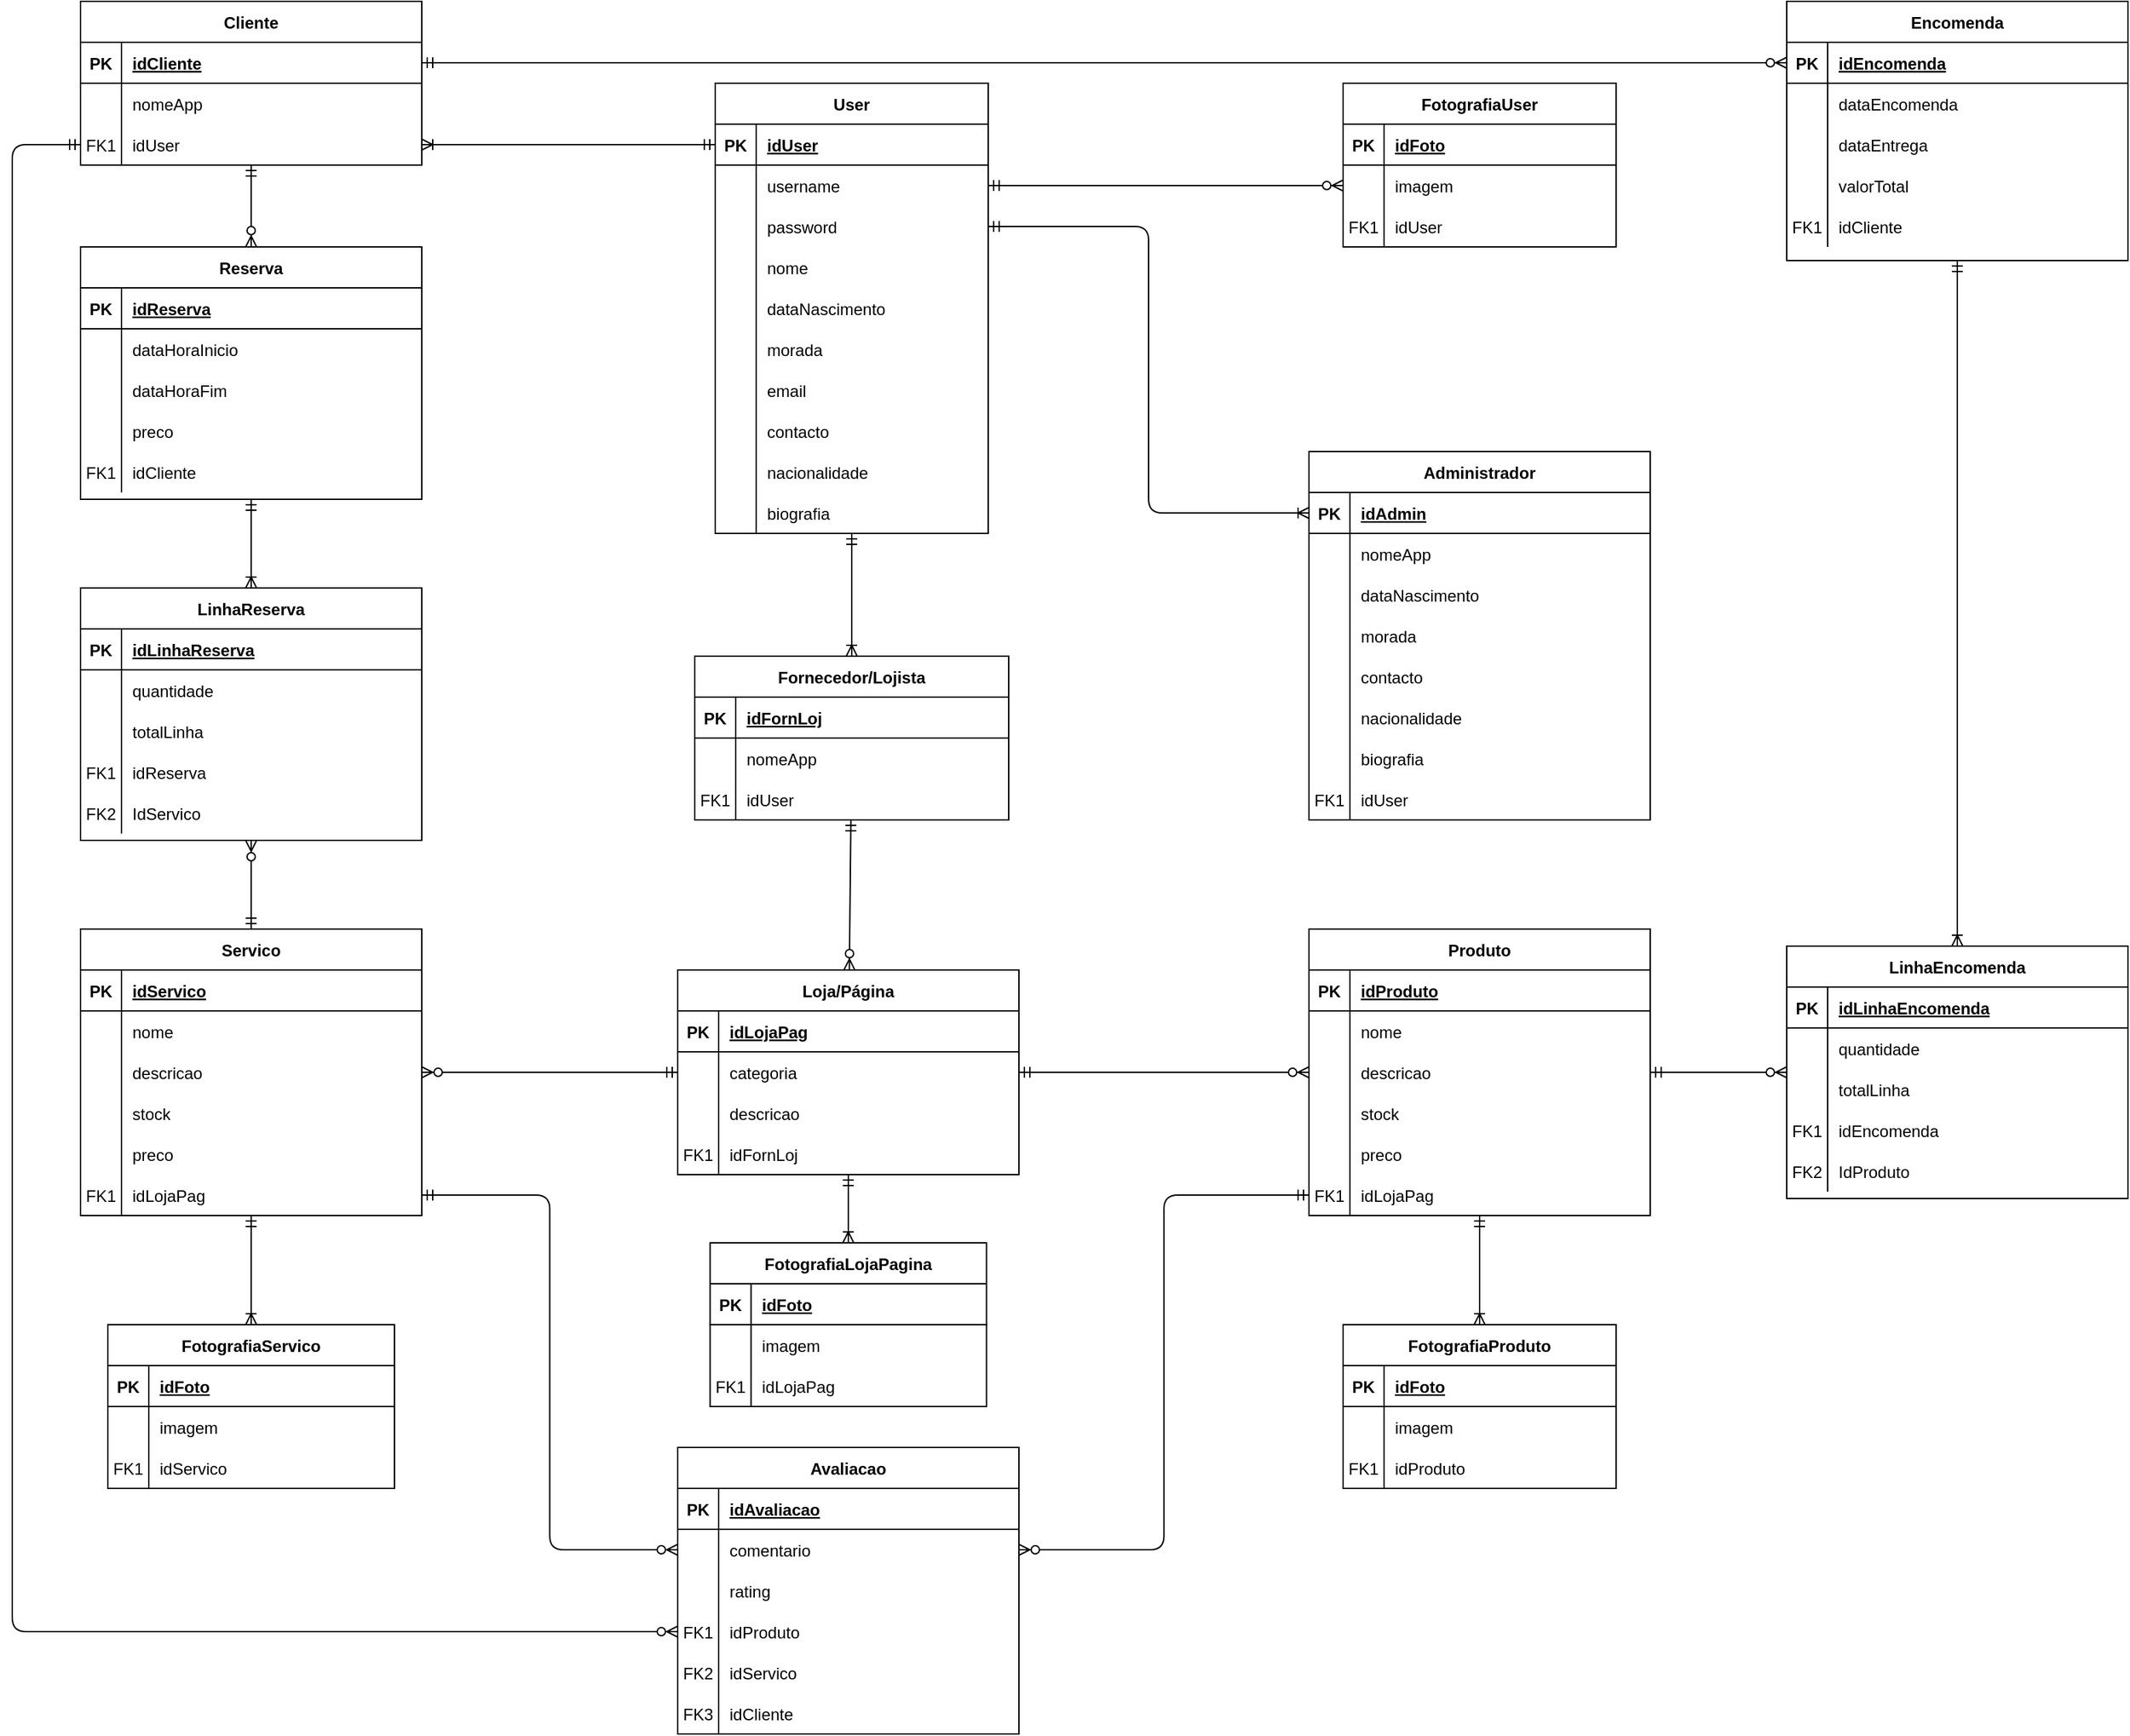 <mxfile version="13.9.9" type="device"><diagram id="R2lEEEUBdFMjLlhIrx00" name="Page-1"><mxGraphModel dx="1024" dy="592" grid="1" gridSize="10" guides="1" tooltips="1" connect="1" arrows="1" fold="1" page="1" pageScale="1" pageWidth="2336" pageHeight="1654" math="0" shadow="0" extFonts="Permanent Marker^https://fonts.googleapis.com/css?family=Permanent+Marker"><root><mxCell id="0"/><mxCell id="1" parent="0"/><mxCell id="C-vyLk0tnHw3VtMMgP7b-1" value="" style="edgeStyle=entityRelationEdgeStyle;endArrow=ERzeroToMany;startArrow=ERmandOne;endFill=1;startFill=0;exitX=1;exitY=0.5;exitDx=0;exitDy=0;entryX=0;entryY=0.5;entryDx=0;entryDy=0;" parent="1" source="C-vyLk0tnHw3VtMMgP7b-24" target="C-vyLk0tnHw3VtMMgP7b-3" edge="1"><mxGeometry width="100" height="100" relative="1" as="geometry"><mxPoint x="1080" y="725" as="sourcePoint"/><mxPoint x="1180" y="625" as="targetPoint"/></mxGeometry></mxCell><mxCell id="C-vyLk0tnHw3VtMMgP7b-12" value="" style="endArrow=ERoneToMany;startArrow=ERmandOne;endFill=0;startFill=0;elbow=vertical;" parent="1" source="C-vyLk0tnHw3VtMMgP7b-2" target="C-vyLk0tnHw3VtMMgP7b-13" edge="1"><mxGeometry width="100" height="100" relative="1" as="geometry"><mxPoint x="1140" y="185" as="sourcePoint"/><mxPoint x="1200" y="210" as="targetPoint"/></mxGeometry></mxCell><mxCell id="C-vyLk0tnHw3VtMMgP7b-2" value="Encomenda" style="shape=table;startSize=30;container=1;collapsible=1;childLayout=tableLayout;fixedRows=1;rowLines=0;fontStyle=1;align=center;resizeLast=1;" parent="1" vertex="1"><mxGeometry x="1740" y="60" width="250" height="190" as="geometry"/></mxCell><mxCell id="C-vyLk0tnHw3VtMMgP7b-3" value="" style="shape=partialRectangle;collapsible=0;dropTarget=0;pointerEvents=0;fillColor=none;points=[[0,0.5],[1,0.5]];portConstraint=eastwest;top=0;left=0;right=0;bottom=1;" parent="C-vyLk0tnHw3VtMMgP7b-2" vertex="1"><mxGeometry y="30" width="250" height="30" as="geometry"/></mxCell><mxCell id="C-vyLk0tnHw3VtMMgP7b-4" value="PK" style="shape=partialRectangle;overflow=hidden;connectable=0;fillColor=none;top=0;left=0;bottom=0;right=0;fontStyle=1;" parent="C-vyLk0tnHw3VtMMgP7b-3" vertex="1"><mxGeometry width="30" height="30" as="geometry"/></mxCell><mxCell id="C-vyLk0tnHw3VtMMgP7b-5" value="idEncomenda" style="shape=partialRectangle;overflow=hidden;connectable=0;fillColor=none;top=0;left=0;bottom=0;right=0;align=left;spacingLeft=6;fontStyle=5;" parent="C-vyLk0tnHw3VtMMgP7b-3" vertex="1"><mxGeometry x="30" width="220" height="30" as="geometry"/></mxCell><mxCell id="GKUsHptyAUpIz0wPR168-258" value="" style="shape=partialRectangle;collapsible=0;dropTarget=0;pointerEvents=0;fillColor=none;top=0;left=0;bottom=0;right=0;points=[[0,0.5],[1,0.5]];portConstraint=eastwest;" parent="C-vyLk0tnHw3VtMMgP7b-2" vertex="1"><mxGeometry y="60" width="250" height="30" as="geometry"/></mxCell><mxCell id="GKUsHptyAUpIz0wPR168-259" value="" style="shape=partialRectangle;connectable=0;fillColor=none;top=0;left=0;bottom=0;right=0;editable=1;overflow=hidden;" parent="GKUsHptyAUpIz0wPR168-258" vertex="1"><mxGeometry width="30" height="30" as="geometry"/></mxCell><mxCell id="GKUsHptyAUpIz0wPR168-260" value="dataEncomenda" style="shape=partialRectangle;connectable=0;fillColor=none;top=0;left=0;bottom=0;right=0;align=left;spacingLeft=6;overflow=hidden;" parent="GKUsHptyAUpIz0wPR168-258" vertex="1"><mxGeometry x="30" width="220" height="30" as="geometry"/></mxCell><mxCell id="GKUsHptyAUpIz0wPR168-255" value="" style="shape=partialRectangle;collapsible=0;dropTarget=0;pointerEvents=0;fillColor=none;top=0;left=0;bottom=0;right=0;points=[[0,0.5],[1,0.5]];portConstraint=eastwest;" parent="C-vyLk0tnHw3VtMMgP7b-2" vertex="1"><mxGeometry y="90" width="250" height="30" as="geometry"/></mxCell><mxCell id="GKUsHptyAUpIz0wPR168-256" value="" style="shape=partialRectangle;connectable=0;fillColor=none;top=0;left=0;bottom=0;right=0;editable=1;overflow=hidden;" parent="GKUsHptyAUpIz0wPR168-255" vertex="1"><mxGeometry width="30" height="30" as="geometry"/></mxCell><mxCell id="GKUsHptyAUpIz0wPR168-257" value="dataEntrega" style="shape=partialRectangle;connectable=0;fillColor=none;top=0;left=0;bottom=0;right=0;align=left;spacingLeft=6;overflow=hidden;" parent="GKUsHptyAUpIz0wPR168-255" vertex="1"><mxGeometry x="30" width="220" height="30" as="geometry"/></mxCell><mxCell id="4hfifwl-2Z0tghrhNo2B-8" value="" style="shape=partialRectangle;collapsible=0;dropTarget=0;pointerEvents=0;fillColor=none;top=0;left=0;bottom=0;right=0;points=[[0,0.5],[1,0.5]];portConstraint=eastwest;" parent="C-vyLk0tnHw3VtMMgP7b-2" vertex="1"><mxGeometry y="120" width="250" height="30" as="geometry"/></mxCell><mxCell id="4hfifwl-2Z0tghrhNo2B-9" value="" style="shape=partialRectangle;connectable=0;fillColor=none;top=0;left=0;bottom=0;right=0;editable=1;overflow=hidden;" parent="4hfifwl-2Z0tghrhNo2B-8" vertex="1"><mxGeometry width="30" height="30" as="geometry"/></mxCell><mxCell id="4hfifwl-2Z0tghrhNo2B-10" value="valorTotal" style="shape=partialRectangle;connectable=0;fillColor=none;top=0;left=0;bottom=0;right=0;align=left;spacingLeft=6;overflow=hidden;" parent="4hfifwl-2Z0tghrhNo2B-8" vertex="1"><mxGeometry x="30" width="220" height="30" as="geometry"/></mxCell><mxCell id="C-vyLk0tnHw3VtMMgP7b-6" value="" style="shape=partialRectangle;collapsible=0;dropTarget=0;pointerEvents=0;fillColor=none;points=[[0,0.5],[1,0.5]];portConstraint=eastwest;top=0;left=0;right=0;bottom=0;" parent="C-vyLk0tnHw3VtMMgP7b-2" vertex="1"><mxGeometry y="150" width="250" height="30" as="geometry"/></mxCell><mxCell id="C-vyLk0tnHw3VtMMgP7b-7" value="FK1" style="shape=partialRectangle;overflow=hidden;connectable=0;fillColor=none;top=0;left=0;bottom=0;right=0;" parent="C-vyLk0tnHw3VtMMgP7b-6" vertex="1"><mxGeometry width="30" height="30" as="geometry"/></mxCell><mxCell id="C-vyLk0tnHw3VtMMgP7b-8" value="idCliente" style="shape=partialRectangle;overflow=hidden;connectable=0;fillColor=none;top=0;left=0;bottom=0;right=0;align=left;spacingLeft=6;" parent="C-vyLk0tnHw3VtMMgP7b-6" vertex="1"><mxGeometry x="30" width="220" height="30" as="geometry"/></mxCell><mxCell id="C-vyLk0tnHw3VtMMgP7b-13" value="LinhaEncomenda" style="shape=table;startSize=30;container=1;collapsible=1;childLayout=tableLayout;fixedRows=1;rowLines=0;fontStyle=1;align=center;resizeLast=1;" parent="1" vertex="1"><mxGeometry x="1740" y="752.5" width="250" height="185" as="geometry"/></mxCell><mxCell id="C-vyLk0tnHw3VtMMgP7b-14" value="" style="shape=partialRectangle;collapsible=0;dropTarget=0;pointerEvents=0;fillColor=none;points=[[0,0.5],[1,0.5]];portConstraint=eastwest;top=0;left=0;right=0;bottom=1;" parent="C-vyLk0tnHw3VtMMgP7b-13" vertex="1"><mxGeometry y="30" width="250" height="30" as="geometry"/></mxCell><mxCell id="C-vyLk0tnHw3VtMMgP7b-15" value="PK" style="shape=partialRectangle;overflow=hidden;connectable=0;fillColor=none;top=0;left=0;bottom=0;right=0;fontStyle=1;" parent="C-vyLk0tnHw3VtMMgP7b-14" vertex="1"><mxGeometry width="30" height="30" as="geometry"/></mxCell><mxCell id="C-vyLk0tnHw3VtMMgP7b-16" value="idLinhaEncomenda" style="shape=partialRectangle;overflow=hidden;connectable=0;fillColor=none;top=0;left=0;bottom=0;right=0;align=left;spacingLeft=6;fontStyle=5;" parent="C-vyLk0tnHw3VtMMgP7b-14" vertex="1"><mxGeometry x="30" width="220" height="30" as="geometry"/></mxCell><mxCell id="GKUsHptyAUpIz0wPR168-248" value="" style="shape=partialRectangle;collapsible=0;dropTarget=0;pointerEvents=0;fillColor=none;top=0;left=0;bottom=0;right=0;points=[[0,0.5],[1,0.5]];portConstraint=eastwest;" parent="C-vyLk0tnHw3VtMMgP7b-13" vertex="1"><mxGeometry y="60" width="250" height="30" as="geometry"/></mxCell><mxCell id="GKUsHptyAUpIz0wPR168-249" value="" style="shape=partialRectangle;connectable=0;fillColor=none;top=0;left=0;bottom=0;right=0;editable=1;overflow=hidden;" parent="GKUsHptyAUpIz0wPR168-248" vertex="1"><mxGeometry width="30" height="30" as="geometry"/></mxCell><mxCell id="GKUsHptyAUpIz0wPR168-250" value="quantidade" style="shape=partialRectangle;connectable=0;fillColor=none;top=0;left=0;bottom=0;right=0;align=left;spacingLeft=6;overflow=hidden;" parent="GKUsHptyAUpIz0wPR168-248" vertex="1"><mxGeometry x="30" width="220" height="30" as="geometry"/></mxCell><mxCell id="GKUsHptyAUpIz0wPR168-252" value="" style="shape=partialRectangle;collapsible=0;dropTarget=0;pointerEvents=0;fillColor=none;top=0;left=0;bottom=0;right=0;points=[[0,0.5],[1,0.5]];portConstraint=eastwest;" parent="C-vyLk0tnHw3VtMMgP7b-13" vertex="1"><mxGeometry y="90" width="250" height="30" as="geometry"/></mxCell><mxCell id="GKUsHptyAUpIz0wPR168-253" value="" style="shape=partialRectangle;connectable=0;fillColor=none;top=0;left=0;bottom=0;right=0;editable=1;overflow=hidden;" parent="GKUsHptyAUpIz0wPR168-252" vertex="1"><mxGeometry width="30" height="30" as="geometry"/></mxCell><mxCell id="GKUsHptyAUpIz0wPR168-254" value="totalLinha" style="shape=partialRectangle;connectable=0;fillColor=none;top=0;left=0;bottom=0;right=0;align=left;spacingLeft=6;overflow=hidden;" parent="GKUsHptyAUpIz0wPR168-252" vertex="1"><mxGeometry x="30" width="220" height="30" as="geometry"/></mxCell><mxCell id="C-vyLk0tnHw3VtMMgP7b-17" value="" style="shape=partialRectangle;collapsible=0;dropTarget=0;pointerEvents=0;fillColor=none;points=[[0,0.5],[1,0.5]];portConstraint=eastwest;top=0;left=0;right=0;bottom=0;" parent="C-vyLk0tnHw3VtMMgP7b-13" vertex="1"><mxGeometry y="120" width="250" height="30" as="geometry"/></mxCell><mxCell id="C-vyLk0tnHw3VtMMgP7b-18" value="FK1" style="shape=partialRectangle;overflow=hidden;connectable=0;fillColor=none;top=0;left=0;bottom=0;right=0;" parent="C-vyLk0tnHw3VtMMgP7b-17" vertex="1"><mxGeometry width="30" height="30" as="geometry"/></mxCell><mxCell id="C-vyLk0tnHw3VtMMgP7b-19" value="idEncomenda" style="shape=partialRectangle;overflow=hidden;connectable=0;fillColor=none;top=0;left=0;bottom=0;right=0;align=left;spacingLeft=6;" parent="C-vyLk0tnHw3VtMMgP7b-17" vertex="1"><mxGeometry x="30" width="220" height="30" as="geometry"/></mxCell><mxCell id="GKUsHptyAUpIz0wPR168-47" value="" style="shape=partialRectangle;collapsible=0;dropTarget=0;pointerEvents=0;fillColor=none;top=0;left=0;bottom=0;right=0;points=[[0,0.5],[1,0.5]];portConstraint=eastwest;" parent="C-vyLk0tnHw3VtMMgP7b-13" vertex="1"><mxGeometry y="150" width="250" height="30" as="geometry"/></mxCell><mxCell id="GKUsHptyAUpIz0wPR168-48" value="FK2" style="shape=partialRectangle;connectable=0;fillColor=none;top=0;left=0;bottom=0;right=0;fontStyle=0;overflow=hidden;" parent="GKUsHptyAUpIz0wPR168-47" vertex="1"><mxGeometry width="30" height="30" as="geometry"/></mxCell><mxCell id="GKUsHptyAUpIz0wPR168-49" value="IdProduto" style="shape=partialRectangle;connectable=0;fillColor=none;top=0;left=0;bottom=0;right=0;align=left;spacingLeft=6;fontStyle=0;overflow=hidden;" parent="GKUsHptyAUpIz0wPR168-47" vertex="1"><mxGeometry x="30" width="220" height="30" as="geometry"/></mxCell><mxCell id="C-vyLk0tnHw3VtMMgP7b-23" value="Cliente" style="shape=table;startSize=30;container=1;collapsible=1;childLayout=tableLayout;fixedRows=1;rowLines=0;fontStyle=1;align=center;resizeLast=1;" parent="1" vertex="1"><mxGeometry x="490" y="60" width="250" height="120" as="geometry"/></mxCell><mxCell id="C-vyLk0tnHw3VtMMgP7b-24" value="" style="shape=partialRectangle;collapsible=0;dropTarget=0;pointerEvents=0;fillColor=none;points=[[0,0.5],[1,0.5]];portConstraint=eastwest;top=0;left=0;right=0;bottom=1;" parent="C-vyLk0tnHw3VtMMgP7b-23" vertex="1"><mxGeometry y="30" width="250" height="30" as="geometry"/></mxCell><mxCell id="C-vyLk0tnHw3VtMMgP7b-25" value="PK" style="shape=partialRectangle;overflow=hidden;connectable=0;fillColor=none;top=0;left=0;bottom=0;right=0;fontStyle=1;" parent="C-vyLk0tnHw3VtMMgP7b-24" vertex="1"><mxGeometry width="30" height="30" as="geometry"/></mxCell><mxCell id="C-vyLk0tnHw3VtMMgP7b-26" value="idCliente" style="shape=partialRectangle;overflow=hidden;connectable=0;fillColor=none;top=0;left=0;bottom=0;right=0;align=left;spacingLeft=6;fontStyle=5;" parent="C-vyLk0tnHw3VtMMgP7b-24" vertex="1"><mxGeometry x="30" width="220" height="30" as="geometry"/></mxCell><mxCell id="C-vyLk0tnHw3VtMMgP7b-27" value="" style="shape=partialRectangle;collapsible=0;dropTarget=0;pointerEvents=0;fillColor=none;points=[[0,0.5],[1,0.5]];portConstraint=eastwest;top=0;left=0;right=0;bottom=0;" parent="C-vyLk0tnHw3VtMMgP7b-23" vertex="1"><mxGeometry y="60" width="250" height="30" as="geometry"/></mxCell><mxCell id="C-vyLk0tnHw3VtMMgP7b-28" value="" style="shape=partialRectangle;overflow=hidden;connectable=0;fillColor=none;top=0;left=0;bottom=0;right=0;" parent="C-vyLk0tnHw3VtMMgP7b-27" vertex="1"><mxGeometry width="30" height="30" as="geometry"/></mxCell><mxCell id="C-vyLk0tnHw3VtMMgP7b-29" value="nomeApp" style="shape=partialRectangle;overflow=hidden;connectable=0;fillColor=none;top=0;left=0;bottom=0;right=0;align=left;spacingLeft=6;" parent="C-vyLk0tnHw3VtMMgP7b-27" vertex="1"><mxGeometry x="30" width="220" height="30" as="geometry"/></mxCell><mxCell id="xVFiiL57_LSBWb5MMdHV-10" value="" style="shape=partialRectangle;collapsible=0;dropTarget=0;pointerEvents=0;fillColor=none;top=0;left=0;bottom=0;right=0;points=[[0,0.5],[1,0.5]];portConstraint=eastwest;" parent="C-vyLk0tnHw3VtMMgP7b-23" vertex="1"><mxGeometry y="90" width="250" height="30" as="geometry"/></mxCell><mxCell id="xVFiiL57_LSBWb5MMdHV-11" value="FK1" style="shape=partialRectangle;connectable=0;fillColor=none;top=0;left=0;bottom=0;right=0;fontStyle=0;overflow=hidden;" parent="xVFiiL57_LSBWb5MMdHV-10" vertex="1"><mxGeometry width="30" height="30" as="geometry"/></mxCell><mxCell id="xVFiiL57_LSBWb5MMdHV-12" value="idUser" style="shape=partialRectangle;connectable=0;fillColor=none;top=0;left=0;bottom=0;right=0;align=left;spacingLeft=6;fontStyle=0;overflow=hidden;" parent="xVFiiL57_LSBWb5MMdHV-10" vertex="1"><mxGeometry x="30" width="220" height="30" as="geometry"/></mxCell><mxCell id="GKUsHptyAUpIz0wPR168-1" value="Reserva" style="shape=table;startSize=30;container=1;collapsible=1;childLayout=tableLayout;fixedRows=1;rowLines=0;fontStyle=1;align=center;resizeLast=1;" parent="1" vertex="1"><mxGeometry x="490" y="240" width="250" height="185" as="geometry"/></mxCell><mxCell id="GKUsHptyAUpIz0wPR168-2" value="" style="shape=partialRectangle;collapsible=0;dropTarget=0;pointerEvents=0;fillColor=none;points=[[0,0.5],[1,0.5]];portConstraint=eastwest;top=0;left=0;right=0;bottom=1;" parent="GKUsHptyAUpIz0wPR168-1" vertex="1"><mxGeometry y="30" width="250" height="30" as="geometry"/></mxCell><mxCell id="GKUsHptyAUpIz0wPR168-3" value="PK" style="shape=partialRectangle;overflow=hidden;connectable=0;fillColor=none;top=0;left=0;bottom=0;right=0;fontStyle=1;" parent="GKUsHptyAUpIz0wPR168-2" vertex="1"><mxGeometry width="30" height="30" as="geometry"/></mxCell><mxCell id="GKUsHptyAUpIz0wPR168-4" value="idReserva" style="shape=partialRectangle;overflow=hidden;connectable=0;fillColor=none;top=0;left=0;bottom=0;right=0;align=left;spacingLeft=6;fontStyle=5;" parent="GKUsHptyAUpIz0wPR168-2" vertex="1"><mxGeometry x="30" width="220" height="30" as="geometry"/></mxCell><mxCell id="GKUsHptyAUpIz0wPR168-192" value="" style="shape=partialRectangle;collapsible=0;dropTarget=0;pointerEvents=0;fillColor=none;top=0;left=0;bottom=0;right=0;points=[[0,0.5],[1,0.5]];portConstraint=eastwest;" parent="GKUsHptyAUpIz0wPR168-1" vertex="1"><mxGeometry y="60" width="250" height="30" as="geometry"/></mxCell><mxCell id="GKUsHptyAUpIz0wPR168-193" value="" style="shape=partialRectangle;connectable=0;fillColor=none;top=0;left=0;bottom=0;right=0;editable=1;overflow=hidden;" parent="GKUsHptyAUpIz0wPR168-192" vertex="1"><mxGeometry width="30" height="30" as="geometry"/></mxCell><mxCell id="GKUsHptyAUpIz0wPR168-194" value="dataHoraInicio" style="shape=partialRectangle;connectable=0;fillColor=none;top=0;left=0;bottom=0;right=0;align=left;spacingLeft=6;overflow=hidden;" parent="GKUsHptyAUpIz0wPR168-192" vertex="1"><mxGeometry x="30" width="220" height="30" as="geometry"/></mxCell><mxCell id="GKUsHptyAUpIz0wPR168-196" value="" style="shape=partialRectangle;collapsible=0;dropTarget=0;pointerEvents=0;fillColor=none;top=0;left=0;bottom=0;right=0;points=[[0,0.5],[1,0.5]];portConstraint=eastwest;" parent="GKUsHptyAUpIz0wPR168-1" vertex="1"><mxGeometry y="90" width="250" height="30" as="geometry"/></mxCell><mxCell id="GKUsHptyAUpIz0wPR168-197" value="" style="shape=partialRectangle;connectable=0;fillColor=none;top=0;left=0;bottom=0;right=0;editable=1;overflow=hidden;" parent="GKUsHptyAUpIz0wPR168-196" vertex="1"><mxGeometry width="30" height="30" as="geometry"/></mxCell><mxCell id="GKUsHptyAUpIz0wPR168-198" value="dataHoraFim" style="shape=partialRectangle;connectable=0;fillColor=none;top=0;left=0;bottom=0;right=0;align=left;spacingLeft=6;overflow=hidden;" parent="GKUsHptyAUpIz0wPR168-196" vertex="1"><mxGeometry x="30" width="220" height="30" as="geometry"/></mxCell><mxCell id="GKUsHptyAUpIz0wPR168-200" value="" style="shape=partialRectangle;collapsible=0;dropTarget=0;pointerEvents=0;fillColor=none;top=0;left=0;bottom=0;right=0;points=[[0,0.5],[1,0.5]];portConstraint=eastwest;" parent="GKUsHptyAUpIz0wPR168-1" vertex="1"><mxGeometry y="120" width="250" height="30" as="geometry"/></mxCell><mxCell id="GKUsHptyAUpIz0wPR168-201" value="" style="shape=partialRectangle;connectable=0;fillColor=none;top=0;left=0;bottom=0;right=0;editable=1;overflow=hidden;" parent="GKUsHptyAUpIz0wPR168-200" vertex="1"><mxGeometry width="30" height="30" as="geometry"/></mxCell><mxCell id="GKUsHptyAUpIz0wPR168-202" value="preco" style="shape=partialRectangle;connectable=0;fillColor=none;top=0;left=0;bottom=0;right=0;align=left;spacingLeft=6;overflow=hidden;" parent="GKUsHptyAUpIz0wPR168-200" vertex="1"><mxGeometry x="30" width="220" height="30" as="geometry"/></mxCell><mxCell id="GKUsHptyAUpIz0wPR168-5" value="" style="shape=partialRectangle;collapsible=0;dropTarget=0;pointerEvents=0;fillColor=none;points=[[0,0.5],[1,0.5]];portConstraint=eastwest;top=0;left=0;right=0;bottom=0;" parent="GKUsHptyAUpIz0wPR168-1" vertex="1"><mxGeometry y="150" width="250" height="30" as="geometry"/></mxCell><mxCell id="GKUsHptyAUpIz0wPR168-6" value="FK1" style="shape=partialRectangle;overflow=hidden;connectable=0;fillColor=none;top=0;left=0;bottom=0;right=0;" parent="GKUsHptyAUpIz0wPR168-5" vertex="1"><mxGeometry width="30" height="30" as="geometry"/></mxCell><mxCell id="GKUsHptyAUpIz0wPR168-7" value="idCliente" style="shape=partialRectangle;overflow=hidden;connectable=0;fillColor=none;top=0;left=0;bottom=0;right=0;align=left;spacingLeft=6;" parent="GKUsHptyAUpIz0wPR168-5" vertex="1"><mxGeometry x="30" width="220" height="30" as="geometry"/></mxCell><mxCell id="GKUsHptyAUpIz0wPR168-8" value="" style="endArrow=ERzeroToMany;startArrow=ERmandOne;endFill=1;startFill=0;entryX=0.5;entryY=0;entryDx=0;entryDy=0;elbow=vertical;" parent="1" source="C-vyLk0tnHw3VtMMgP7b-23" target="GKUsHptyAUpIz0wPR168-1" edge="1"><mxGeometry width="100" height="100" relative="1" as="geometry"><mxPoint x="770" y="210" as="sourcePoint"/><mxPoint x="1150" y="170" as="targetPoint"/></mxGeometry></mxCell><mxCell id="GKUsHptyAUpIz0wPR168-9" value="Produto" style="shape=table;startSize=30;container=1;collapsible=1;childLayout=tableLayout;fixedRows=1;rowLines=0;fontStyle=1;align=center;resizeLast=1;" parent="1" vertex="1"><mxGeometry x="1390" y="740" width="250" height="210" as="geometry"/></mxCell><mxCell id="GKUsHptyAUpIz0wPR168-10" value="" style="shape=partialRectangle;collapsible=0;dropTarget=0;pointerEvents=0;fillColor=none;points=[[0,0.5],[1,0.5]];portConstraint=eastwest;top=0;left=0;right=0;bottom=1;" parent="GKUsHptyAUpIz0wPR168-9" vertex="1"><mxGeometry y="30" width="250" height="30" as="geometry"/></mxCell><mxCell id="GKUsHptyAUpIz0wPR168-11" value="PK" style="shape=partialRectangle;overflow=hidden;connectable=0;fillColor=none;top=0;left=0;bottom=0;right=0;fontStyle=1;" parent="GKUsHptyAUpIz0wPR168-10" vertex="1"><mxGeometry width="30" height="30" as="geometry"/></mxCell><mxCell id="GKUsHptyAUpIz0wPR168-12" value="idProduto" style="shape=partialRectangle;overflow=hidden;connectable=0;fillColor=none;top=0;left=0;bottom=0;right=0;align=left;spacingLeft=6;fontStyle=5;" parent="GKUsHptyAUpIz0wPR168-10" vertex="1"><mxGeometry x="30" width="220" height="30" as="geometry"/></mxCell><mxCell id="GKUsHptyAUpIz0wPR168-244" value="" style="shape=partialRectangle;collapsible=0;dropTarget=0;pointerEvents=0;fillColor=none;top=0;left=0;bottom=0;right=0;points=[[0,0.5],[1,0.5]];portConstraint=eastwest;" parent="GKUsHptyAUpIz0wPR168-9" vertex="1"><mxGeometry y="60" width="250" height="30" as="geometry"/></mxCell><mxCell id="GKUsHptyAUpIz0wPR168-245" value="" style="shape=partialRectangle;connectable=0;fillColor=none;top=0;left=0;bottom=0;right=0;editable=1;overflow=hidden;" parent="GKUsHptyAUpIz0wPR168-244" vertex="1"><mxGeometry width="30" height="30" as="geometry"/></mxCell><mxCell id="GKUsHptyAUpIz0wPR168-246" value="nome" style="shape=partialRectangle;connectable=0;fillColor=none;top=0;left=0;bottom=0;right=0;align=left;spacingLeft=6;overflow=hidden;" parent="GKUsHptyAUpIz0wPR168-244" vertex="1"><mxGeometry x="30" width="220" height="30" as="geometry"/></mxCell><mxCell id="GKUsHptyAUpIz0wPR168-240" value="" style="shape=partialRectangle;collapsible=0;dropTarget=0;pointerEvents=0;fillColor=none;top=0;left=0;bottom=0;right=0;points=[[0,0.5],[1,0.5]];portConstraint=eastwest;" parent="GKUsHptyAUpIz0wPR168-9" vertex="1"><mxGeometry y="90" width="250" height="30" as="geometry"/></mxCell><mxCell id="GKUsHptyAUpIz0wPR168-241" value="" style="shape=partialRectangle;connectable=0;fillColor=none;top=0;left=0;bottom=0;right=0;editable=1;overflow=hidden;" parent="GKUsHptyAUpIz0wPR168-240" vertex="1"><mxGeometry width="30" height="30" as="geometry"/></mxCell><mxCell id="GKUsHptyAUpIz0wPR168-242" value="descricao" style="shape=partialRectangle;connectable=0;fillColor=none;top=0;left=0;bottom=0;right=0;align=left;spacingLeft=6;overflow=hidden;" parent="GKUsHptyAUpIz0wPR168-240" vertex="1"><mxGeometry x="30" width="220" height="30" as="geometry"/></mxCell><mxCell id="GKUsHptyAUpIz0wPR168-236" value="" style="shape=partialRectangle;collapsible=0;dropTarget=0;pointerEvents=0;fillColor=none;top=0;left=0;bottom=0;right=0;points=[[0,0.5],[1,0.5]];portConstraint=eastwest;" parent="GKUsHptyAUpIz0wPR168-9" vertex="1"><mxGeometry y="120" width="250" height="30" as="geometry"/></mxCell><mxCell id="GKUsHptyAUpIz0wPR168-237" value="" style="shape=partialRectangle;connectable=0;fillColor=none;top=0;left=0;bottom=0;right=0;editable=1;overflow=hidden;" parent="GKUsHptyAUpIz0wPR168-236" vertex="1"><mxGeometry width="30" height="30" as="geometry"/></mxCell><mxCell id="GKUsHptyAUpIz0wPR168-238" value="stock" style="shape=partialRectangle;connectable=0;fillColor=none;top=0;left=0;bottom=0;right=0;align=left;spacingLeft=6;overflow=hidden;" parent="GKUsHptyAUpIz0wPR168-236" vertex="1"><mxGeometry x="30" width="220" height="30" as="geometry"/></mxCell><mxCell id="GKUsHptyAUpIz0wPR168-232" value="" style="shape=partialRectangle;collapsible=0;dropTarget=0;pointerEvents=0;fillColor=none;top=0;left=0;bottom=0;right=0;points=[[0,0.5],[1,0.5]];portConstraint=eastwest;" parent="GKUsHptyAUpIz0wPR168-9" vertex="1"><mxGeometry y="150" width="250" height="30" as="geometry"/></mxCell><mxCell id="GKUsHptyAUpIz0wPR168-233" value="" style="shape=partialRectangle;connectable=0;fillColor=none;top=0;left=0;bottom=0;right=0;editable=1;overflow=hidden;" parent="GKUsHptyAUpIz0wPR168-232" vertex="1"><mxGeometry width="30" height="30" as="geometry"/></mxCell><mxCell id="GKUsHptyAUpIz0wPR168-234" value="preco" style="shape=partialRectangle;connectable=0;fillColor=none;top=0;left=0;bottom=0;right=0;align=left;spacingLeft=6;overflow=hidden;" parent="GKUsHptyAUpIz0wPR168-232" vertex="1"><mxGeometry x="30" width="220" height="30" as="geometry"/></mxCell><mxCell id="GKUsHptyAUpIz0wPR168-95" value="" style="shape=partialRectangle;collapsible=0;dropTarget=0;pointerEvents=0;fillColor=none;top=0;left=0;bottom=0;right=0;points=[[0,0.5],[1,0.5]];portConstraint=eastwest;" parent="GKUsHptyAUpIz0wPR168-9" vertex="1"><mxGeometry y="180" width="250" height="30" as="geometry"/></mxCell><mxCell id="GKUsHptyAUpIz0wPR168-96" value="FK1" style="shape=partialRectangle;connectable=0;fillColor=none;top=0;left=0;bottom=0;right=0;fontStyle=0;overflow=hidden;" parent="GKUsHptyAUpIz0wPR168-95" vertex="1"><mxGeometry width="30" height="30" as="geometry"/></mxCell><mxCell id="GKUsHptyAUpIz0wPR168-97" value="idLojaPag" style="shape=partialRectangle;connectable=0;fillColor=none;top=0;left=0;bottom=0;right=0;align=left;spacingLeft=6;fontStyle=0;overflow=hidden;" parent="GKUsHptyAUpIz0wPR168-95" vertex="1"><mxGeometry x="30" width="220" height="30" as="geometry"/></mxCell><mxCell id="GKUsHptyAUpIz0wPR168-19" value="" style="endArrow=ERzeroToMany;startArrow=ERmandOne;endFill=1;startFill=0;" parent="1" source="GKUsHptyAUpIz0wPR168-9" target="C-vyLk0tnHw3VtMMgP7b-13" edge="1"><mxGeometry width="100" height="100" relative="1" as="geometry"><mxPoint x="1220" y="435" as="sourcePoint"/><mxPoint x="1145" y="285" as="targetPoint"/></mxGeometry></mxCell><mxCell id="GKUsHptyAUpIz0wPR168-26" value="FotografiaProduto" style="shape=table;startSize=30;container=1;collapsible=1;childLayout=tableLayout;fixedRows=1;rowLines=0;fontStyle=1;align=center;resizeLast=1;" parent="1" vertex="1"><mxGeometry x="1415" y="1030" width="200" height="120" as="geometry"><mxRectangle x="520" y="620" width="140" height="30" as="alternateBounds"/></mxGeometry></mxCell><mxCell id="GKUsHptyAUpIz0wPR168-27" value="" style="shape=partialRectangle;collapsible=0;dropTarget=0;pointerEvents=0;fillColor=none;points=[[0,0.5],[1,0.5]];portConstraint=eastwest;top=0;left=0;right=0;bottom=1;" parent="GKUsHptyAUpIz0wPR168-26" vertex="1"><mxGeometry y="30" width="200" height="30" as="geometry"/></mxCell><mxCell id="GKUsHptyAUpIz0wPR168-28" value="PK" style="shape=partialRectangle;overflow=hidden;connectable=0;fillColor=none;top=0;left=0;bottom=0;right=0;fontStyle=1;" parent="GKUsHptyAUpIz0wPR168-27" vertex="1"><mxGeometry width="30" height="30" as="geometry"/></mxCell><mxCell id="GKUsHptyAUpIz0wPR168-29" value="idFoto" style="shape=partialRectangle;overflow=hidden;connectable=0;fillColor=none;top=0;left=0;bottom=0;right=0;align=left;spacingLeft=6;fontStyle=5;" parent="GKUsHptyAUpIz0wPR168-27" vertex="1"><mxGeometry x="30" width="170" height="30" as="geometry"/></mxCell><mxCell id="GKUsHptyAUpIz0wPR168-30" value="" style="shape=partialRectangle;collapsible=0;dropTarget=0;pointerEvents=0;fillColor=none;points=[[0,0.5],[1,0.5]];portConstraint=eastwest;top=0;left=0;right=0;bottom=0;" parent="GKUsHptyAUpIz0wPR168-26" vertex="1"><mxGeometry y="60" width="200" height="30" as="geometry"/></mxCell><mxCell id="GKUsHptyAUpIz0wPR168-31" value="" style="shape=partialRectangle;overflow=hidden;connectable=0;fillColor=none;top=0;left=0;bottom=0;right=0;" parent="GKUsHptyAUpIz0wPR168-30" vertex="1"><mxGeometry width="30" height="30" as="geometry"/></mxCell><mxCell id="GKUsHptyAUpIz0wPR168-32" value="imagem" style="shape=partialRectangle;overflow=hidden;connectable=0;fillColor=none;top=0;left=0;bottom=0;right=0;align=left;spacingLeft=6;" parent="GKUsHptyAUpIz0wPR168-30" vertex="1"><mxGeometry x="30" width="170" height="30" as="geometry"/></mxCell><mxCell id="GKUsHptyAUpIz0wPR168-50" value="" style="shape=partialRectangle;collapsible=0;dropTarget=0;pointerEvents=0;fillColor=none;top=0;left=0;bottom=0;right=0;points=[[0,0.5],[1,0.5]];portConstraint=eastwest;" parent="GKUsHptyAUpIz0wPR168-26" vertex="1"><mxGeometry y="90" width="200" height="30" as="geometry"/></mxCell><mxCell id="GKUsHptyAUpIz0wPR168-51" value="FK1" style="shape=partialRectangle;connectable=0;fillColor=none;top=0;left=0;bottom=0;right=0;fontStyle=0;overflow=hidden;" parent="GKUsHptyAUpIz0wPR168-50" vertex="1"><mxGeometry width="30" height="30" as="geometry"/></mxCell><mxCell id="GKUsHptyAUpIz0wPR168-52" value="idProduto" style="shape=partialRectangle;connectable=0;fillColor=none;top=0;left=0;bottom=0;right=0;align=left;spacingLeft=6;fontStyle=0;overflow=hidden;" parent="GKUsHptyAUpIz0wPR168-50" vertex="1"><mxGeometry x="30" width="170" height="30" as="geometry"/></mxCell><mxCell id="GKUsHptyAUpIz0wPR168-53" value="" style="endArrow=ERoneToMany;startArrow=ERmandOne;endFill=0;startFill=0;" parent="1" source="GKUsHptyAUpIz0wPR168-9" target="GKUsHptyAUpIz0wPR168-26" edge="1"><mxGeometry width="100" height="100" relative="1" as="geometry"><mxPoint x="1672.5" y="680" as="sourcePoint"/><mxPoint x="1672.5" y="635" as="targetPoint"/></mxGeometry></mxCell><mxCell id="GKUsHptyAUpIz0wPR168-54" value="Avaliacao" style="shape=table;startSize=30;container=1;collapsible=1;childLayout=tableLayout;fixedRows=1;rowLines=0;fontStyle=1;align=center;resizeLast=1;" parent="1" vertex="1"><mxGeometry x="927.5" y="1120" width="250" height="210" as="geometry"><mxRectangle x="520" y="620" width="140" height="30" as="alternateBounds"/></mxGeometry></mxCell><mxCell id="GKUsHptyAUpIz0wPR168-55" value="" style="shape=partialRectangle;collapsible=0;dropTarget=0;pointerEvents=0;fillColor=none;points=[[0,0.5],[1,0.5]];portConstraint=eastwest;top=0;left=0;right=0;bottom=1;" parent="GKUsHptyAUpIz0wPR168-54" vertex="1"><mxGeometry y="30" width="250" height="30" as="geometry"/></mxCell><mxCell id="GKUsHptyAUpIz0wPR168-56" value="PK" style="shape=partialRectangle;overflow=hidden;connectable=0;fillColor=none;top=0;left=0;bottom=0;right=0;fontStyle=1;" parent="GKUsHptyAUpIz0wPR168-55" vertex="1"><mxGeometry width="30" height="30" as="geometry"/></mxCell><mxCell id="GKUsHptyAUpIz0wPR168-57" value="idAvaliacao" style="shape=partialRectangle;overflow=hidden;connectable=0;fillColor=none;top=0;left=0;bottom=0;right=0;align=left;spacingLeft=6;fontStyle=5;" parent="GKUsHptyAUpIz0wPR168-55" vertex="1"><mxGeometry x="30" width="220" height="30" as="geometry"/></mxCell><mxCell id="GKUsHptyAUpIz0wPR168-58" value="" style="shape=partialRectangle;collapsible=0;dropTarget=0;pointerEvents=0;fillColor=none;points=[[0,0.5],[1,0.5]];portConstraint=eastwest;top=0;left=0;right=0;bottom=0;" parent="GKUsHptyAUpIz0wPR168-54" vertex="1"><mxGeometry y="60" width="250" height="30" as="geometry"/></mxCell><mxCell id="GKUsHptyAUpIz0wPR168-59" value="" style="shape=partialRectangle;overflow=hidden;connectable=0;fillColor=none;top=0;left=0;bottom=0;right=0;" parent="GKUsHptyAUpIz0wPR168-58" vertex="1"><mxGeometry width="30" height="30" as="geometry"/></mxCell><mxCell id="GKUsHptyAUpIz0wPR168-60" value="comentario" style="shape=partialRectangle;overflow=hidden;connectable=0;fillColor=none;top=0;left=0;bottom=0;right=0;align=left;spacingLeft=6;" parent="GKUsHptyAUpIz0wPR168-58" vertex="1"><mxGeometry x="30" width="220" height="30" as="geometry"/></mxCell><mxCell id="GKUsHptyAUpIz0wPR168-228" value="" style="shape=partialRectangle;collapsible=0;dropTarget=0;pointerEvents=0;fillColor=none;top=0;left=0;bottom=0;right=0;points=[[0,0.5],[1,0.5]];portConstraint=eastwest;" parent="GKUsHptyAUpIz0wPR168-54" vertex="1"><mxGeometry y="90" width="250" height="30" as="geometry"/></mxCell><mxCell id="GKUsHptyAUpIz0wPR168-229" value="" style="shape=partialRectangle;connectable=0;fillColor=none;top=0;left=0;bottom=0;right=0;editable=1;overflow=hidden;" parent="GKUsHptyAUpIz0wPR168-228" vertex="1"><mxGeometry width="30" height="30" as="geometry"/></mxCell><mxCell id="GKUsHptyAUpIz0wPR168-230" value="rating" style="shape=partialRectangle;connectable=0;fillColor=none;top=0;left=0;bottom=0;right=0;align=left;spacingLeft=6;overflow=hidden;" parent="GKUsHptyAUpIz0wPR168-228" vertex="1"><mxGeometry x="30" width="220" height="30" as="geometry"/></mxCell><mxCell id="GKUsHptyAUpIz0wPR168-61" value="" style="shape=partialRectangle;collapsible=0;dropTarget=0;pointerEvents=0;fillColor=none;top=0;left=0;bottom=0;right=0;points=[[0,0.5],[1,0.5]];portConstraint=eastwest;" parent="GKUsHptyAUpIz0wPR168-54" vertex="1"><mxGeometry y="120" width="250" height="30" as="geometry"/></mxCell><mxCell id="GKUsHptyAUpIz0wPR168-62" value="FK1" style="shape=partialRectangle;connectable=0;fillColor=none;top=0;left=0;bottom=0;right=0;fontStyle=0;overflow=hidden;" parent="GKUsHptyAUpIz0wPR168-61" vertex="1"><mxGeometry width="30" height="30" as="geometry"/></mxCell><mxCell id="GKUsHptyAUpIz0wPR168-63" value="idProduto" style="shape=partialRectangle;connectable=0;fillColor=none;top=0;left=0;bottom=0;right=0;align=left;spacingLeft=6;fontStyle=0;overflow=hidden;" parent="GKUsHptyAUpIz0wPR168-61" vertex="1"><mxGeometry x="30" width="220" height="30" as="geometry"/></mxCell><mxCell id="GKUsHptyAUpIz0wPR168-64" value="" style="shape=partialRectangle;collapsible=0;dropTarget=0;pointerEvents=0;fillColor=none;top=0;left=0;bottom=0;right=0;points=[[0,0.5],[1,0.5]];portConstraint=eastwest;" parent="GKUsHptyAUpIz0wPR168-54" vertex="1"><mxGeometry y="150" width="250" height="30" as="geometry"/></mxCell><mxCell id="GKUsHptyAUpIz0wPR168-65" value="FK2" style="shape=partialRectangle;connectable=0;fillColor=none;top=0;left=0;bottom=0;right=0;fontStyle=0;overflow=hidden;" parent="GKUsHptyAUpIz0wPR168-64" vertex="1"><mxGeometry width="30" height="30" as="geometry"/></mxCell><mxCell id="GKUsHptyAUpIz0wPR168-66" value="idServico" style="shape=partialRectangle;connectable=0;fillColor=none;top=0;left=0;bottom=0;right=0;align=left;spacingLeft=6;fontStyle=0;overflow=hidden;" parent="GKUsHptyAUpIz0wPR168-64" vertex="1"><mxGeometry x="30" width="220" height="30" as="geometry"/></mxCell><mxCell id="4hfifwl-2Z0tghrhNo2B-2" value="" style="shape=partialRectangle;collapsible=0;dropTarget=0;pointerEvents=0;fillColor=none;top=0;left=0;bottom=0;right=0;points=[[0,0.5],[1,0.5]];portConstraint=eastwest;" parent="GKUsHptyAUpIz0wPR168-54" vertex="1"><mxGeometry y="180" width="250" height="30" as="geometry"/></mxCell><mxCell id="4hfifwl-2Z0tghrhNo2B-3" value="FK3" style="shape=partialRectangle;connectable=0;fillColor=none;top=0;left=0;bottom=0;right=0;fontStyle=0;overflow=hidden;" parent="4hfifwl-2Z0tghrhNo2B-2" vertex="1"><mxGeometry width="30" height="30" as="geometry"/></mxCell><mxCell id="4hfifwl-2Z0tghrhNo2B-4" value="idCliente" style="shape=partialRectangle;connectable=0;fillColor=none;top=0;left=0;bottom=0;right=0;align=left;spacingLeft=6;fontStyle=0;overflow=hidden;" parent="4hfifwl-2Z0tghrhNo2B-2" vertex="1"><mxGeometry x="30" width="220" height="30" as="geometry"/></mxCell><mxCell id="GKUsHptyAUpIz0wPR168-67" value="Servico" style="shape=table;startSize=30;container=1;collapsible=1;childLayout=tableLayout;fixedRows=1;rowLines=0;fontStyle=1;align=center;resizeLast=1;" parent="1" vertex="1"><mxGeometry x="490" y="740" width="250" height="210" as="geometry"/></mxCell><mxCell id="GKUsHptyAUpIz0wPR168-68" value="" style="shape=partialRectangle;collapsible=0;dropTarget=0;pointerEvents=0;fillColor=none;points=[[0,0.5],[1,0.5]];portConstraint=eastwest;top=0;left=0;right=0;bottom=1;" parent="GKUsHptyAUpIz0wPR168-67" vertex="1"><mxGeometry y="30" width="250" height="30" as="geometry"/></mxCell><mxCell id="GKUsHptyAUpIz0wPR168-69" value="PK" style="shape=partialRectangle;overflow=hidden;connectable=0;fillColor=none;top=0;left=0;bottom=0;right=0;fontStyle=1;" parent="GKUsHptyAUpIz0wPR168-68" vertex="1"><mxGeometry width="30" height="30" as="geometry"/></mxCell><mxCell id="GKUsHptyAUpIz0wPR168-70" value="idServico" style="shape=partialRectangle;overflow=hidden;connectable=0;fillColor=none;top=0;left=0;bottom=0;right=0;align=left;spacingLeft=6;fontStyle=5;" parent="GKUsHptyAUpIz0wPR168-68" vertex="1"><mxGeometry x="30" width="220" height="30" as="geometry"/></mxCell><mxCell id="GKUsHptyAUpIz0wPR168-204" value="" style="shape=partialRectangle;collapsible=0;dropTarget=0;pointerEvents=0;fillColor=none;top=0;left=0;bottom=0;right=0;points=[[0,0.5],[1,0.5]];portConstraint=eastwest;" parent="GKUsHptyAUpIz0wPR168-67" vertex="1"><mxGeometry y="60" width="250" height="30" as="geometry"/></mxCell><mxCell id="GKUsHptyAUpIz0wPR168-205" value="" style="shape=partialRectangle;connectable=0;fillColor=none;top=0;left=0;bottom=0;right=0;editable=1;overflow=hidden;" parent="GKUsHptyAUpIz0wPR168-204" vertex="1"><mxGeometry width="30" height="30" as="geometry"/></mxCell><mxCell id="GKUsHptyAUpIz0wPR168-206" value="nome" style="shape=partialRectangle;connectable=0;fillColor=none;top=0;left=0;bottom=0;right=0;align=left;spacingLeft=6;overflow=hidden;" parent="GKUsHptyAUpIz0wPR168-204" vertex="1"><mxGeometry x="30" width="220" height="30" as="geometry"/></mxCell><mxCell id="GKUsHptyAUpIz0wPR168-208" value="" style="shape=partialRectangle;collapsible=0;dropTarget=0;pointerEvents=0;fillColor=none;top=0;left=0;bottom=0;right=0;points=[[0,0.5],[1,0.5]];portConstraint=eastwest;" parent="GKUsHptyAUpIz0wPR168-67" vertex="1"><mxGeometry y="90" width="250" height="30" as="geometry"/></mxCell><mxCell id="GKUsHptyAUpIz0wPR168-209" value="" style="shape=partialRectangle;connectable=0;fillColor=none;top=0;left=0;bottom=0;right=0;editable=1;overflow=hidden;" parent="GKUsHptyAUpIz0wPR168-208" vertex="1"><mxGeometry width="30" height="30" as="geometry"/></mxCell><mxCell id="GKUsHptyAUpIz0wPR168-210" value="descricao" style="shape=partialRectangle;connectable=0;fillColor=none;top=0;left=0;bottom=0;right=0;align=left;spacingLeft=6;overflow=hidden;" parent="GKUsHptyAUpIz0wPR168-208" vertex="1"><mxGeometry x="30" width="220" height="30" as="geometry"/></mxCell><mxCell id="GKUsHptyAUpIz0wPR168-216" value="" style="shape=partialRectangle;collapsible=0;dropTarget=0;pointerEvents=0;fillColor=none;top=0;left=0;bottom=0;right=0;points=[[0,0.5],[1,0.5]];portConstraint=eastwest;" parent="GKUsHptyAUpIz0wPR168-67" vertex="1"><mxGeometry y="120" width="250" height="30" as="geometry"/></mxCell><mxCell id="GKUsHptyAUpIz0wPR168-217" value="" style="shape=partialRectangle;connectable=0;fillColor=none;top=0;left=0;bottom=0;right=0;editable=1;overflow=hidden;" parent="GKUsHptyAUpIz0wPR168-216" vertex="1"><mxGeometry width="30" height="30" as="geometry"/></mxCell><mxCell id="GKUsHptyAUpIz0wPR168-218" value="stock" style="shape=partialRectangle;connectable=0;fillColor=none;top=0;left=0;bottom=0;right=0;align=left;spacingLeft=6;overflow=hidden;" parent="GKUsHptyAUpIz0wPR168-216" vertex="1"><mxGeometry x="30" width="220" height="30" as="geometry"/></mxCell><mxCell id="GKUsHptyAUpIz0wPR168-212" value="" style="shape=partialRectangle;collapsible=0;dropTarget=0;pointerEvents=0;fillColor=none;top=0;left=0;bottom=0;right=0;points=[[0,0.5],[1,0.5]];portConstraint=eastwest;" parent="GKUsHptyAUpIz0wPR168-67" vertex="1"><mxGeometry y="150" width="250" height="30" as="geometry"/></mxCell><mxCell id="GKUsHptyAUpIz0wPR168-213" value="" style="shape=partialRectangle;connectable=0;fillColor=none;top=0;left=0;bottom=0;right=0;editable=1;overflow=hidden;" parent="GKUsHptyAUpIz0wPR168-212" vertex="1"><mxGeometry width="30" height="30" as="geometry"/></mxCell><mxCell id="GKUsHptyAUpIz0wPR168-214" value="preco" style="shape=partialRectangle;connectable=0;fillColor=none;top=0;left=0;bottom=0;right=0;align=left;spacingLeft=6;overflow=hidden;" parent="GKUsHptyAUpIz0wPR168-212" vertex="1"><mxGeometry x="30" width="220" height="30" as="geometry"/></mxCell><mxCell id="GKUsHptyAUpIz0wPR168-98" value="" style="shape=partialRectangle;collapsible=0;dropTarget=0;pointerEvents=0;fillColor=none;top=0;left=0;bottom=0;right=0;points=[[0,0.5],[1,0.5]];portConstraint=eastwest;" parent="GKUsHptyAUpIz0wPR168-67" vertex="1"><mxGeometry y="180" width="250" height="30" as="geometry"/></mxCell><mxCell id="GKUsHptyAUpIz0wPR168-99" value="FK1" style="shape=partialRectangle;connectable=0;fillColor=none;top=0;left=0;bottom=0;right=0;fontStyle=0;overflow=hidden;" parent="GKUsHptyAUpIz0wPR168-98" vertex="1"><mxGeometry width="30" height="30" as="geometry"/></mxCell><mxCell id="GKUsHptyAUpIz0wPR168-100" value="idLojaPag" style="shape=partialRectangle;connectable=0;fillColor=none;top=0;left=0;bottom=0;right=0;align=left;spacingLeft=6;fontStyle=0;overflow=hidden;" parent="GKUsHptyAUpIz0wPR168-98" vertex="1"><mxGeometry x="30" width="220" height="30" as="geometry"/></mxCell><mxCell id="GKUsHptyAUpIz0wPR168-74" value="" style="endArrow=ERzeroToMany;startArrow=ERmandOne;endFill=1;startFill=0;entryX=1;entryY=0.5;entryDx=0;entryDy=0;edgeStyle=orthogonalEdgeStyle;elbow=vertical;exitX=0;exitY=0.5;exitDx=0;exitDy=0;" parent="1" source="GKUsHptyAUpIz0wPR168-95" target="GKUsHptyAUpIz0wPR168-58" edge="1"><mxGeometry width="100" height="100" relative="1" as="geometry"><mxPoint x="1437.5" y="650" as="sourcePoint"/><mxPoint x="1537.5" y="650" as="targetPoint"/></mxGeometry></mxCell><mxCell id="GKUsHptyAUpIz0wPR168-75" value="" style="endArrow=ERzeroToMany;startArrow=ERmandOne;endFill=1;startFill=0;entryX=0;entryY=0.5;entryDx=0;entryDy=0;edgeStyle=orthogonalEdgeStyle;exitX=1;exitY=0.5;exitDx=0;exitDy=0;" parent="1" source="GKUsHptyAUpIz0wPR168-98" target="GKUsHptyAUpIz0wPR168-58" edge="1"><mxGeometry width="100" height="100" relative="1" as="geometry"><mxPoint x="1257.273" y="695" as="sourcePoint"/><mxPoint x="1134.545" y="795" as="targetPoint"/></mxGeometry></mxCell><mxCell id="GKUsHptyAUpIz0wPR168-76" value="" style="endArrow=ERzeroToMany;startArrow=ERmandOne;endFill=1;startFill=0;entryX=0.5;entryY=1;entryDx=0;entryDy=0;exitX=0.5;exitY=0;exitDx=0;exitDy=0;" parent="1" source="GKUsHptyAUpIz0wPR168-67" target="4hfifwl-2Z0tghrhNo2B-32" edge="1"><mxGeometry width="100" height="100" relative="1" as="geometry"><mxPoint x="790" y="480" as="sourcePoint"/><mxPoint x="835" y="445" as="targetPoint"/></mxGeometry></mxCell><mxCell id="GKUsHptyAUpIz0wPR168-77" value="FotografiaServico" style="shape=table;startSize=30;container=1;collapsible=1;childLayout=tableLayout;fixedRows=1;rowLines=0;fontStyle=1;align=center;resizeLast=1;" parent="1" vertex="1"><mxGeometry x="510" y="1030" width="210" height="120" as="geometry"><mxRectangle x="520" y="620" width="140" height="30" as="alternateBounds"/></mxGeometry></mxCell><mxCell id="GKUsHptyAUpIz0wPR168-78" value="" style="shape=partialRectangle;collapsible=0;dropTarget=0;pointerEvents=0;fillColor=none;points=[[0,0.5],[1,0.5]];portConstraint=eastwest;top=0;left=0;right=0;bottom=1;" parent="GKUsHptyAUpIz0wPR168-77" vertex="1"><mxGeometry y="30" width="210" height="30" as="geometry"/></mxCell><mxCell id="GKUsHptyAUpIz0wPR168-79" value="PK" style="shape=partialRectangle;overflow=hidden;connectable=0;fillColor=none;top=0;left=0;bottom=0;right=0;fontStyle=1;" parent="GKUsHptyAUpIz0wPR168-78" vertex="1"><mxGeometry width="30" height="30" as="geometry"/></mxCell><mxCell id="GKUsHptyAUpIz0wPR168-80" value="idFoto" style="shape=partialRectangle;overflow=hidden;connectable=0;fillColor=none;top=0;left=0;bottom=0;right=0;align=left;spacingLeft=6;fontStyle=5;" parent="GKUsHptyAUpIz0wPR168-78" vertex="1"><mxGeometry x="30" width="180" height="30" as="geometry"/></mxCell><mxCell id="GKUsHptyAUpIz0wPR168-81" value="" style="shape=partialRectangle;collapsible=0;dropTarget=0;pointerEvents=0;fillColor=none;points=[[0,0.5],[1,0.5]];portConstraint=eastwest;top=0;left=0;right=0;bottom=0;" parent="GKUsHptyAUpIz0wPR168-77" vertex="1"><mxGeometry y="60" width="210" height="30" as="geometry"/></mxCell><mxCell id="GKUsHptyAUpIz0wPR168-82" value="" style="shape=partialRectangle;overflow=hidden;connectable=0;fillColor=none;top=0;left=0;bottom=0;right=0;" parent="GKUsHptyAUpIz0wPR168-81" vertex="1"><mxGeometry width="30" height="30" as="geometry"/></mxCell><mxCell id="GKUsHptyAUpIz0wPR168-83" value="imagem" style="shape=partialRectangle;overflow=hidden;connectable=0;fillColor=none;top=0;left=0;bottom=0;right=0;align=left;spacingLeft=6;" parent="GKUsHptyAUpIz0wPR168-81" vertex="1"><mxGeometry x="30" width="180" height="30" as="geometry"/></mxCell><mxCell id="GKUsHptyAUpIz0wPR168-84" value="" style="shape=partialRectangle;collapsible=0;dropTarget=0;pointerEvents=0;fillColor=none;top=0;left=0;bottom=0;right=0;points=[[0,0.5],[1,0.5]];portConstraint=eastwest;" parent="GKUsHptyAUpIz0wPR168-77" vertex="1"><mxGeometry y="90" width="210" height="30" as="geometry"/></mxCell><mxCell id="GKUsHptyAUpIz0wPR168-85" value="FK1" style="shape=partialRectangle;connectable=0;fillColor=none;top=0;left=0;bottom=0;right=0;fontStyle=0;overflow=hidden;" parent="GKUsHptyAUpIz0wPR168-84" vertex="1"><mxGeometry width="30" height="30" as="geometry"/></mxCell><mxCell id="GKUsHptyAUpIz0wPR168-86" value="idServico" style="shape=partialRectangle;connectable=0;fillColor=none;top=0;left=0;bottom=0;right=0;align=left;spacingLeft=6;fontStyle=0;overflow=hidden;" parent="GKUsHptyAUpIz0wPR168-84" vertex="1"><mxGeometry x="30" width="180" height="30" as="geometry"/></mxCell><mxCell id="GKUsHptyAUpIz0wPR168-87" value="" style="endArrow=ERoneToMany;startArrow=ERmandOne;endFill=0;startFill=0;" parent="1" source="GKUsHptyAUpIz0wPR168-67" target="GKUsHptyAUpIz0wPR168-77" edge="1"><mxGeometry width="100" height="100" relative="1" as="geometry"><mxPoint x="1437.5" y="650" as="sourcePoint"/><mxPoint x="1537.5" y="650" as="targetPoint"/></mxGeometry></mxCell><mxCell id="GKUsHptyAUpIz0wPR168-88" value="Loja/Página" style="shape=table;startSize=30;container=1;collapsible=1;childLayout=tableLayout;fixedRows=1;rowLines=0;fontStyle=1;align=center;resizeLast=1;" parent="1" vertex="1"><mxGeometry x="927.5" y="770" width="250" height="150" as="geometry"/></mxCell><mxCell id="GKUsHptyAUpIz0wPR168-89" value="" style="shape=partialRectangle;collapsible=0;dropTarget=0;pointerEvents=0;fillColor=none;points=[[0,0.5],[1,0.5]];portConstraint=eastwest;top=0;left=0;right=0;bottom=1;" parent="GKUsHptyAUpIz0wPR168-88" vertex="1"><mxGeometry y="30" width="250" height="30" as="geometry"/></mxCell><mxCell id="GKUsHptyAUpIz0wPR168-90" value="PK" style="shape=partialRectangle;overflow=hidden;connectable=0;fillColor=none;top=0;left=0;bottom=0;right=0;fontStyle=1;" parent="GKUsHptyAUpIz0wPR168-89" vertex="1"><mxGeometry width="30" height="30" as="geometry"/></mxCell><mxCell id="GKUsHptyAUpIz0wPR168-91" value="idLojaPag" style="shape=partialRectangle;overflow=hidden;connectable=0;fillColor=none;top=0;left=0;bottom=0;right=0;align=left;spacingLeft=6;fontStyle=5;" parent="GKUsHptyAUpIz0wPR168-89" vertex="1"><mxGeometry x="30" width="220" height="30" as="geometry"/></mxCell><mxCell id="GKUsHptyAUpIz0wPR168-220" value="" style="shape=partialRectangle;collapsible=0;dropTarget=0;pointerEvents=0;fillColor=none;top=0;left=0;bottom=0;right=0;points=[[0,0.5],[1,0.5]];portConstraint=eastwest;" parent="GKUsHptyAUpIz0wPR168-88" vertex="1"><mxGeometry y="60" width="250" height="30" as="geometry"/></mxCell><mxCell id="GKUsHptyAUpIz0wPR168-221" value="" style="shape=partialRectangle;connectable=0;fillColor=none;top=0;left=0;bottom=0;right=0;editable=1;overflow=hidden;" parent="GKUsHptyAUpIz0wPR168-220" vertex="1"><mxGeometry width="30" height="30" as="geometry"/></mxCell><mxCell id="GKUsHptyAUpIz0wPR168-222" value="categoria" style="shape=partialRectangle;connectable=0;fillColor=none;top=0;left=0;bottom=0;right=0;align=left;spacingLeft=6;overflow=hidden;" parent="GKUsHptyAUpIz0wPR168-220" vertex="1"><mxGeometry x="30" width="220" height="30" as="geometry"/></mxCell><mxCell id="GKUsHptyAUpIz0wPR168-224" value="" style="shape=partialRectangle;collapsible=0;dropTarget=0;pointerEvents=0;fillColor=none;top=0;left=0;bottom=0;right=0;points=[[0,0.5],[1,0.5]];portConstraint=eastwest;" parent="GKUsHptyAUpIz0wPR168-88" vertex="1"><mxGeometry y="90" width="250" height="30" as="geometry"/></mxCell><mxCell id="GKUsHptyAUpIz0wPR168-225" value="" style="shape=partialRectangle;connectable=0;fillColor=none;top=0;left=0;bottom=0;right=0;editable=1;overflow=hidden;" parent="GKUsHptyAUpIz0wPR168-224" vertex="1"><mxGeometry width="30" height="30" as="geometry"/></mxCell><mxCell id="GKUsHptyAUpIz0wPR168-226" value="descricao" style="shape=partialRectangle;connectable=0;fillColor=none;top=0;left=0;bottom=0;right=0;align=left;spacingLeft=6;overflow=hidden;" parent="GKUsHptyAUpIz0wPR168-224" vertex="1"><mxGeometry x="30" width="220" height="30" as="geometry"/></mxCell><mxCell id="xVFiiL57_LSBWb5MMdHV-4" value="" style="shape=partialRectangle;collapsible=0;dropTarget=0;pointerEvents=0;fillColor=none;top=0;left=0;bottom=0;right=0;points=[[0,0.5],[1,0.5]];portConstraint=eastwest;" parent="GKUsHptyAUpIz0wPR168-88" vertex="1"><mxGeometry y="120" width="250" height="30" as="geometry"/></mxCell><mxCell id="xVFiiL57_LSBWb5MMdHV-5" value="FK1" style="shape=partialRectangle;connectable=0;fillColor=none;top=0;left=0;bottom=0;right=0;fontStyle=0;overflow=hidden;" parent="xVFiiL57_LSBWb5MMdHV-4" vertex="1"><mxGeometry width="30" height="30" as="geometry"/></mxCell><mxCell id="xVFiiL57_LSBWb5MMdHV-6" value="idFornLoj" style="shape=partialRectangle;connectable=0;fillColor=none;top=0;left=0;bottom=0;right=0;align=left;spacingLeft=6;fontStyle=0;overflow=hidden;" parent="xVFiiL57_LSBWb5MMdHV-4" vertex="1"><mxGeometry x="30" width="220" height="30" as="geometry"/></mxCell><mxCell id="GKUsHptyAUpIz0wPR168-101" value="" style="endArrow=ERzeroToMany;startArrow=ERmandOne;endFill=1;startFill=0;" parent="1" source="GKUsHptyAUpIz0wPR168-88" target="GKUsHptyAUpIz0wPR168-9" edge="1"><mxGeometry width="100" height="100" relative="1" as="geometry"><mxPoint x="652.5" y="590" as="sourcePoint"/><mxPoint x="652.5" y="470" as="targetPoint"/></mxGeometry></mxCell><mxCell id="GKUsHptyAUpIz0wPR168-102" value="" style="endArrow=ERzeroToMany;startArrow=ERmandOne;endFill=1;startFill=0;" parent="1" source="GKUsHptyAUpIz0wPR168-88" target="GKUsHptyAUpIz0wPR168-67" edge="1"><mxGeometry width="100" height="100" relative="1" as="geometry"><mxPoint x="662.5" y="600" as="sourcePoint"/><mxPoint x="662.5" y="480" as="targetPoint"/></mxGeometry></mxCell><mxCell id="GKUsHptyAUpIz0wPR168-103" value="FotografiaLojaPagina" style="shape=table;startSize=30;container=1;collapsible=1;childLayout=tableLayout;fixedRows=1;rowLines=0;fontStyle=1;align=center;resizeLast=1;" parent="1" vertex="1"><mxGeometry x="951.25" y="970" width="202.5" height="120" as="geometry"><mxRectangle x="520" y="620" width="140" height="30" as="alternateBounds"/></mxGeometry></mxCell><mxCell id="GKUsHptyAUpIz0wPR168-104" value="" style="shape=partialRectangle;collapsible=0;dropTarget=0;pointerEvents=0;fillColor=none;points=[[0,0.5],[1,0.5]];portConstraint=eastwest;top=0;left=0;right=0;bottom=1;" parent="GKUsHptyAUpIz0wPR168-103" vertex="1"><mxGeometry y="30" width="202.5" height="30" as="geometry"/></mxCell><mxCell id="GKUsHptyAUpIz0wPR168-105" value="PK" style="shape=partialRectangle;overflow=hidden;connectable=0;fillColor=none;top=0;left=0;bottom=0;right=0;fontStyle=1;" parent="GKUsHptyAUpIz0wPR168-104" vertex="1"><mxGeometry width="30" height="30" as="geometry"/></mxCell><mxCell id="GKUsHptyAUpIz0wPR168-106" value="idFoto" style="shape=partialRectangle;overflow=hidden;connectable=0;fillColor=none;top=0;left=0;bottom=0;right=0;align=left;spacingLeft=6;fontStyle=5;" parent="GKUsHptyAUpIz0wPR168-104" vertex="1"><mxGeometry x="30" width="172.5" height="30" as="geometry"/></mxCell><mxCell id="GKUsHptyAUpIz0wPR168-107" value="" style="shape=partialRectangle;collapsible=0;dropTarget=0;pointerEvents=0;fillColor=none;points=[[0,0.5],[1,0.5]];portConstraint=eastwest;top=0;left=0;right=0;bottom=0;" parent="GKUsHptyAUpIz0wPR168-103" vertex="1"><mxGeometry y="60" width="202.5" height="30" as="geometry"/></mxCell><mxCell id="GKUsHptyAUpIz0wPR168-108" value="" style="shape=partialRectangle;overflow=hidden;connectable=0;fillColor=none;top=0;left=0;bottom=0;right=0;" parent="GKUsHptyAUpIz0wPR168-107" vertex="1"><mxGeometry width="30" height="30" as="geometry"/></mxCell><mxCell id="GKUsHptyAUpIz0wPR168-109" value="imagem" style="shape=partialRectangle;overflow=hidden;connectable=0;fillColor=none;top=0;left=0;bottom=0;right=0;align=left;spacingLeft=6;" parent="GKUsHptyAUpIz0wPR168-107" vertex="1"><mxGeometry x="30" width="172.5" height="30" as="geometry"/></mxCell><mxCell id="GKUsHptyAUpIz0wPR168-110" value="" style="shape=partialRectangle;collapsible=0;dropTarget=0;pointerEvents=0;fillColor=none;top=0;left=0;bottom=0;right=0;points=[[0,0.5],[1,0.5]];portConstraint=eastwest;" parent="GKUsHptyAUpIz0wPR168-103" vertex="1"><mxGeometry y="90" width="202.5" height="30" as="geometry"/></mxCell><mxCell id="GKUsHptyAUpIz0wPR168-111" value="FK1" style="shape=partialRectangle;connectable=0;fillColor=none;top=0;left=0;bottom=0;right=0;fontStyle=0;overflow=hidden;" parent="GKUsHptyAUpIz0wPR168-110" vertex="1"><mxGeometry width="30" height="30" as="geometry"/></mxCell><mxCell id="GKUsHptyAUpIz0wPR168-112" value="idLojaPag" style="shape=partialRectangle;connectable=0;fillColor=none;top=0;left=0;bottom=0;right=0;align=left;spacingLeft=6;fontStyle=0;overflow=hidden;" parent="GKUsHptyAUpIz0wPR168-110" vertex="1"><mxGeometry x="30" width="172.5" height="30" as="geometry"/></mxCell><mxCell id="GKUsHptyAUpIz0wPR168-113" value="" style="endArrow=ERoneToMany;startArrow=ERmandOne;endFill=0;startFill=0;" parent="1" source="GKUsHptyAUpIz0wPR168-88" target="GKUsHptyAUpIz0wPR168-103" edge="1"><mxGeometry width="100" height="100" relative="1" as="geometry"><mxPoint x="467.5" y="635" as="sourcePoint"/><mxPoint x="377.5" y="635" as="targetPoint"/></mxGeometry></mxCell><mxCell id="GKUsHptyAUpIz0wPR168-114" value="Fornecedor/Lojista" style="shape=table;startSize=30;container=1;collapsible=1;childLayout=tableLayout;fixedRows=1;rowLines=0;fontStyle=1;align=center;resizeLast=1;" parent="1" vertex="1"><mxGeometry x="940" y="540" width="230" height="120" as="geometry"/></mxCell><mxCell id="GKUsHptyAUpIz0wPR168-115" value="" style="shape=partialRectangle;collapsible=0;dropTarget=0;pointerEvents=0;fillColor=none;points=[[0,0.5],[1,0.5]];portConstraint=eastwest;top=0;left=0;right=0;bottom=1;" parent="GKUsHptyAUpIz0wPR168-114" vertex="1"><mxGeometry y="30" width="230" height="30" as="geometry"/></mxCell><mxCell id="GKUsHptyAUpIz0wPR168-116" value="PK" style="shape=partialRectangle;overflow=hidden;connectable=0;fillColor=none;top=0;left=0;bottom=0;right=0;fontStyle=1;" parent="GKUsHptyAUpIz0wPR168-115" vertex="1"><mxGeometry width="30" height="30" as="geometry"/></mxCell><mxCell id="GKUsHptyAUpIz0wPR168-117" value="idFornLoj" style="shape=partialRectangle;overflow=hidden;connectable=0;fillColor=none;top=0;left=0;bottom=0;right=0;align=left;spacingLeft=6;fontStyle=5;" parent="GKUsHptyAUpIz0wPR168-115" vertex="1"><mxGeometry x="30" width="200" height="30" as="geometry"/></mxCell><mxCell id="GKUsHptyAUpIz0wPR168-262" value="" style="shape=partialRectangle;collapsible=0;dropTarget=0;pointerEvents=0;fillColor=none;top=0;left=0;bottom=0;right=0;points=[[0,0.5],[1,0.5]];portConstraint=eastwest;" parent="GKUsHptyAUpIz0wPR168-114" vertex="1"><mxGeometry y="60" width="230" height="30" as="geometry"/></mxCell><mxCell id="GKUsHptyAUpIz0wPR168-263" value="" style="shape=partialRectangle;connectable=0;fillColor=none;top=0;left=0;bottom=0;right=0;editable=1;overflow=hidden;" parent="GKUsHptyAUpIz0wPR168-262" vertex="1"><mxGeometry width="30" height="30" as="geometry"/></mxCell><mxCell id="GKUsHptyAUpIz0wPR168-264" value="nomeApp" style="shape=partialRectangle;connectable=0;fillColor=none;top=0;left=0;bottom=0;right=0;align=left;spacingLeft=6;overflow=hidden;" parent="GKUsHptyAUpIz0wPR168-262" vertex="1"><mxGeometry x="30" width="200" height="30" as="geometry"/></mxCell><mxCell id="xVFiiL57_LSBWb5MMdHV-7" value="" style="shape=partialRectangle;collapsible=0;dropTarget=0;pointerEvents=0;fillColor=none;top=0;left=0;bottom=0;right=0;points=[[0,0.5],[1,0.5]];portConstraint=eastwest;" parent="GKUsHptyAUpIz0wPR168-114" vertex="1"><mxGeometry y="90" width="230" height="30" as="geometry"/></mxCell><mxCell id="xVFiiL57_LSBWb5MMdHV-8" value="FK1" style="shape=partialRectangle;connectable=0;fillColor=none;top=0;left=0;bottom=0;right=0;fontStyle=0;overflow=hidden;" parent="xVFiiL57_LSBWb5MMdHV-7" vertex="1"><mxGeometry width="30" height="30" as="geometry"/></mxCell><mxCell id="xVFiiL57_LSBWb5MMdHV-9" value="idUser" style="shape=partialRectangle;connectable=0;fillColor=none;top=0;left=0;bottom=0;right=0;align=left;spacingLeft=6;fontStyle=0;overflow=hidden;" parent="xVFiiL57_LSBWb5MMdHV-7" vertex="1"><mxGeometry x="30" width="200" height="30" as="geometry"/></mxCell><mxCell id="GKUsHptyAUpIz0wPR168-121" value="" style="endArrow=ERzeroToMany;startArrow=ERmandOne;endFill=1;startFill=0;" parent="1" source="GKUsHptyAUpIz0wPR168-114" target="GKUsHptyAUpIz0wPR168-88" edge="1"><mxGeometry width="100" height="100" relative="1" as="geometry"><mxPoint x="750.0" y="545.192" as="sourcePoint"/><mxPoint x="610.0" y="539.808" as="targetPoint"/></mxGeometry></mxCell><mxCell id="GKUsHptyAUpIz0wPR168-133" value="FotografiaUser" style="shape=table;startSize=30;container=1;collapsible=1;childLayout=tableLayout;fixedRows=1;rowLines=0;fontStyle=1;align=center;resizeLast=1;" parent="1" vertex="1"><mxGeometry x="1415" y="120" width="200" height="120" as="geometry"><mxRectangle x="520" y="620" width="140" height="30" as="alternateBounds"/></mxGeometry></mxCell><mxCell id="GKUsHptyAUpIz0wPR168-134" value="" style="shape=partialRectangle;collapsible=0;dropTarget=0;pointerEvents=0;fillColor=none;points=[[0,0.5],[1,0.5]];portConstraint=eastwest;top=0;left=0;right=0;bottom=1;" parent="GKUsHptyAUpIz0wPR168-133" vertex="1"><mxGeometry y="30" width="200" height="30" as="geometry"/></mxCell><mxCell id="GKUsHptyAUpIz0wPR168-135" value="PK" style="shape=partialRectangle;overflow=hidden;connectable=0;fillColor=none;top=0;left=0;bottom=0;right=0;fontStyle=1;" parent="GKUsHptyAUpIz0wPR168-134" vertex="1"><mxGeometry width="30" height="30" as="geometry"/></mxCell><mxCell id="GKUsHptyAUpIz0wPR168-136" value="idFoto" style="shape=partialRectangle;overflow=hidden;connectable=0;fillColor=none;top=0;left=0;bottom=0;right=0;align=left;spacingLeft=6;fontStyle=5;" parent="GKUsHptyAUpIz0wPR168-134" vertex="1"><mxGeometry x="30" width="170" height="30" as="geometry"/></mxCell><mxCell id="GKUsHptyAUpIz0wPR168-137" value="" style="shape=partialRectangle;collapsible=0;dropTarget=0;pointerEvents=0;fillColor=none;points=[[0,0.5],[1,0.5]];portConstraint=eastwest;top=0;left=0;right=0;bottom=0;" parent="GKUsHptyAUpIz0wPR168-133" vertex="1"><mxGeometry y="60" width="200" height="30" as="geometry"/></mxCell><mxCell id="GKUsHptyAUpIz0wPR168-138" value="" style="shape=partialRectangle;overflow=hidden;connectable=0;fillColor=none;top=0;left=0;bottom=0;right=0;" parent="GKUsHptyAUpIz0wPR168-137" vertex="1"><mxGeometry width="30" height="30" as="geometry"/></mxCell><mxCell id="GKUsHptyAUpIz0wPR168-139" value="imagem" style="shape=partialRectangle;overflow=hidden;connectable=0;fillColor=none;top=0;left=0;bottom=0;right=0;align=left;spacingLeft=6;" parent="GKUsHptyAUpIz0wPR168-137" vertex="1"><mxGeometry x="30" width="170" height="30" as="geometry"/></mxCell><mxCell id="GKUsHptyAUpIz0wPR168-140" value="" style="shape=partialRectangle;collapsible=0;dropTarget=0;pointerEvents=0;fillColor=none;top=0;left=0;bottom=0;right=0;points=[[0,0.5],[1,0.5]];portConstraint=eastwest;" parent="GKUsHptyAUpIz0wPR168-133" vertex="1"><mxGeometry y="90" width="200" height="30" as="geometry"/></mxCell><mxCell id="GKUsHptyAUpIz0wPR168-141" value="FK1" style="shape=partialRectangle;connectable=0;fillColor=none;top=0;left=0;bottom=0;right=0;fontStyle=0;overflow=hidden;" parent="GKUsHptyAUpIz0wPR168-140" vertex="1"><mxGeometry width="30" height="30" as="geometry"/></mxCell><mxCell id="GKUsHptyAUpIz0wPR168-142" value="idUser" style="shape=partialRectangle;connectable=0;fillColor=none;top=0;left=0;bottom=0;right=0;align=left;spacingLeft=6;fontStyle=0;overflow=hidden;" parent="GKUsHptyAUpIz0wPR168-140" vertex="1"><mxGeometry x="30" width="170" height="30" as="geometry"/></mxCell><mxCell id="GKUsHptyAUpIz0wPR168-143" value="Administrador" style="shape=table;startSize=30;container=1;collapsible=1;childLayout=tableLayout;fixedRows=1;rowLines=0;fontStyle=1;align=center;resizeLast=1;" parent="1" vertex="1"><mxGeometry x="1390" y="390" width="250" height="270" as="geometry"/></mxCell><mxCell id="GKUsHptyAUpIz0wPR168-144" value="" style="shape=partialRectangle;collapsible=0;dropTarget=0;pointerEvents=0;fillColor=none;points=[[0,0.5],[1,0.5]];portConstraint=eastwest;top=0;left=0;right=0;bottom=1;" parent="GKUsHptyAUpIz0wPR168-143" vertex="1"><mxGeometry y="30" width="250" height="30" as="geometry"/></mxCell><mxCell id="GKUsHptyAUpIz0wPR168-145" value="PK" style="shape=partialRectangle;overflow=hidden;connectable=0;fillColor=none;top=0;left=0;bottom=0;right=0;fontStyle=1;" parent="GKUsHptyAUpIz0wPR168-144" vertex="1"><mxGeometry width="30" height="30" as="geometry"/></mxCell><mxCell id="GKUsHptyAUpIz0wPR168-146" value="idAdmin" style="shape=partialRectangle;overflow=hidden;connectable=0;fillColor=none;top=0;left=0;bottom=0;right=0;align=left;spacingLeft=6;fontStyle=5;" parent="GKUsHptyAUpIz0wPR168-144" vertex="1"><mxGeometry x="30" width="220" height="30" as="geometry"/></mxCell><mxCell id="GKUsHptyAUpIz0wPR168-305" value="" style="shape=partialRectangle;collapsible=0;dropTarget=0;pointerEvents=0;fillColor=none;top=0;left=0;bottom=0;right=0;points=[[0,0.5],[1,0.5]];portConstraint=eastwest;" parent="GKUsHptyAUpIz0wPR168-143" vertex="1"><mxGeometry y="60" width="250" height="30" as="geometry"/></mxCell><mxCell id="GKUsHptyAUpIz0wPR168-306" value="" style="shape=partialRectangle;connectable=0;fillColor=none;top=0;left=0;bottom=0;right=0;editable=1;overflow=hidden;" parent="GKUsHptyAUpIz0wPR168-305" vertex="1"><mxGeometry width="30" height="30" as="geometry"/></mxCell><mxCell id="GKUsHptyAUpIz0wPR168-307" value="nomeApp" style="shape=partialRectangle;connectable=0;fillColor=none;top=0;left=0;bottom=0;right=0;align=left;spacingLeft=6;overflow=hidden;" parent="GKUsHptyAUpIz0wPR168-305" vertex="1"><mxGeometry x="30" width="220" height="30" as="geometry"/></mxCell><mxCell id="GKUsHptyAUpIz0wPR168-289" value="" style="shape=partialRectangle;collapsible=0;dropTarget=0;pointerEvents=0;fillColor=none;top=0;left=0;bottom=0;right=0;points=[[0,0.5],[1,0.5]];portConstraint=eastwest;" parent="GKUsHptyAUpIz0wPR168-143" vertex="1"><mxGeometry y="90" width="250" height="30" as="geometry"/></mxCell><mxCell id="GKUsHptyAUpIz0wPR168-290" value="" style="shape=partialRectangle;connectable=0;fillColor=none;top=0;left=0;bottom=0;right=0;editable=1;overflow=hidden;" parent="GKUsHptyAUpIz0wPR168-289" vertex="1"><mxGeometry width="30" height="30" as="geometry"/></mxCell><mxCell id="GKUsHptyAUpIz0wPR168-291" value="dataNascimento" style="shape=partialRectangle;connectable=0;fillColor=none;top=0;left=0;bottom=0;right=0;align=left;spacingLeft=6;overflow=hidden;" parent="GKUsHptyAUpIz0wPR168-289" vertex="1"><mxGeometry x="30" width="220" height="30" as="geometry"/></mxCell><mxCell id="GKUsHptyAUpIz0wPR168-293" value="" style="shape=partialRectangle;collapsible=0;dropTarget=0;pointerEvents=0;fillColor=none;top=0;left=0;bottom=0;right=0;points=[[0,0.5],[1,0.5]];portConstraint=eastwest;" parent="GKUsHptyAUpIz0wPR168-143" vertex="1"><mxGeometry y="120" width="250" height="30" as="geometry"/></mxCell><mxCell id="GKUsHptyAUpIz0wPR168-294" value="" style="shape=partialRectangle;connectable=0;fillColor=none;top=0;left=0;bottom=0;right=0;editable=1;overflow=hidden;" parent="GKUsHptyAUpIz0wPR168-293" vertex="1"><mxGeometry width="30" height="30" as="geometry"/></mxCell><mxCell id="GKUsHptyAUpIz0wPR168-295" value="morada" style="shape=partialRectangle;connectable=0;fillColor=none;top=0;left=0;bottom=0;right=0;align=left;spacingLeft=6;overflow=hidden;" parent="GKUsHptyAUpIz0wPR168-293" vertex="1"><mxGeometry x="30" width="220" height="30" as="geometry"/></mxCell><mxCell id="GKUsHptyAUpIz0wPR168-297" value="" style="shape=partialRectangle;collapsible=0;dropTarget=0;pointerEvents=0;fillColor=none;top=0;left=0;bottom=0;right=0;points=[[0,0.5],[1,0.5]];portConstraint=eastwest;" parent="GKUsHptyAUpIz0wPR168-143" vertex="1"><mxGeometry y="150" width="250" height="30" as="geometry"/></mxCell><mxCell id="GKUsHptyAUpIz0wPR168-298" value="" style="shape=partialRectangle;connectable=0;fillColor=none;top=0;left=0;bottom=0;right=0;editable=1;overflow=hidden;" parent="GKUsHptyAUpIz0wPR168-297" vertex="1"><mxGeometry width="30" height="30" as="geometry"/></mxCell><mxCell id="GKUsHptyAUpIz0wPR168-299" value="contacto" style="shape=partialRectangle;connectable=0;fillColor=none;top=0;left=0;bottom=0;right=0;align=left;spacingLeft=6;overflow=hidden;" parent="GKUsHptyAUpIz0wPR168-297" vertex="1"><mxGeometry x="30" width="220" height="30" as="geometry"/></mxCell><mxCell id="GKUsHptyAUpIz0wPR168-301" value="" style="shape=partialRectangle;collapsible=0;dropTarget=0;pointerEvents=0;fillColor=none;top=0;left=0;bottom=0;right=0;points=[[0,0.5],[1,0.5]];portConstraint=eastwest;" parent="GKUsHptyAUpIz0wPR168-143" vertex="1"><mxGeometry y="180" width="250" height="30" as="geometry"/></mxCell><mxCell id="GKUsHptyAUpIz0wPR168-302" value="" style="shape=partialRectangle;connectable=0;fillColor=none;top=0;left=0;bottom=0;right=0;editable=1;overflow=hidden;" parent="GKUsHptyAUpIz0wPR168-301" vertex="1"><mxGeometry width="30" height="30" as="geometry"/></mxCell><mxCell id="GKUsHptyAUpIz0wPR168-303" value="nacionalidade" style="shape=partialRectangle;connectable=0;fillColor=none;top=0;left=0;bottom=0;right=0;align=left;spacingLeft=6;overflow=hidden;" parent="GKUsHptyAUpIz0wPR168-301" vertex="1"><mxGeometry x="30" width="220" height="30" as="geometry"/></mxCell><mxCell id="GKUsHptyAUpIz0wPR168-308" value="" style="shape=partialRectangle;collapsible=0;dropTarget=0;pointerEvents=0;fillColor=none;top=0;left=0;bottom=0;right=0;points=[[0,0.5],[1,0.5]];portConstraint=eastwest;" parent="GKUsHptyAUpIz0wPR168-143" vertex="1"><mxGeometry y="210" width="250" height="30" as="geometry"/></mxCell><mxCell id="GKUsHptyAUpIz0wPR168-309" value="" style="shape=partialRectangle;connectable=0;fillColor=none;top=0;left=0;bottom=0;right=0;editable=1;overflow=hidden;" parent="GKUsHptyAUpIz0wPR168-308" vertex="1"><mxGeometry width="30" height="30" as="geometry"/></mxCell><mxCell id="GKUsHptyAUpIz0wPR168-310" value="biografia" style="shape=partialRectangle;connectable=0;fillColor=none;top=0;left=0;bottom=0;right=0;align=left;spacingLeft=6;overflow=hidden;" parent="GKUsHptyAUpIz0wPR168-308" vertex="1"><mxGeometry x="30" width="220" height="30" as="geometry"/></mxCell><mxCell id="xVFiiL57_LSBWb5MMdHV-13" value="" style="shape=partialRectangle;collapsible=0;dropTarget=0;pointerEvents=0;fillColor=none;top=0;left=0;bottom=0;right=0;points=[[0,0.5],[1,0.5]];portConstraint=eastwest;" parent="GKUsHptyAUpIz0wPR168-143" vertex="1"><mxGeometry y="240" width="250" height="30" as="geometry"/></mxCell><mxCell id="xVFiiL57_LSBWb5MMdHV-14" value="FK1" style="shape=partialRectangle;connectable=0;fillColor=none;top=0;left=0;bottom=0;right=0;fontStyle=0;overflow=hidden;" parent="xVFiiL57_LSBWb5MMdHV-13" vertex="1"><mxGeometry width="30" height="30" as="geometry"/></mxCell><mxCell id="xVFiiL57_LSBWb5MMdHV-15" value="idUser" style="shape=partialRectangle;connectable=0;fillColor=none;top=0;left=0;bottom=0;right=0;align=left;spacingLeft=6;fontStyle=0;overflow=hidden;" parent="xVFiiL57_LSBWb5MMdHV-13" vertex="1"><mxGeometry x="30" width="220" height="30" as="geometry"/></mxCell><mxCell id="GKUsHptyAUpIz0wPR168-151" value="User" style="shape=table;startSize=30;container=1;collapsible=1;childLayout=tableLayout;fixedRows=1;rowLines=0;fontStyle=1;align=center;resizeLast=1;" parent="1" vertex="1"><mxGeometry x="955" y="120" width="200" height="330" as="geometry"><mxRectangle x="520" y="620" width="140" height="30" as="alternateBounds"/></mxGeometry></mxCell><mxCell id="GKUsHptyAUpIz0wPR168-152" value="" style="shape=partialRectangle;collapsible=0;dropTarget=0;pointerEvents=0;fillColor=none;points=[[0,0.5],[1,0.5]];portConstraint=eastwest;top=0;left=0;right=0;bottom=1;" parent="GKUsHptyAUpIz0wPR168-151" vertex="1"><mxGeometry y="30" width="200" height="30" as="geometry"/></mxCell><mxCell id="GKUsHptyAUpIz0wPR168-153" value="PK" style="shape=partialRectangle;overflow=hidden;connectable=0;fillColor=none;top=0;left=0;bottom=0;right=0;fontStyle=1;" parent="GKUsHptyAUpIz0wPR168-152" vertex="1"><mxGeometry width="30" height="30" as="geometry"/></mxCell><mxCell id="GKUsHptyAUpIz0wPR168-154" value="idUser" style="shape=partialRectangle;overflow=hidden;connectable=0;fillColor=none;top=0;left=0;bottom=0;right=0;align=left;spacingLeft=6;fontStyle=5;" parent="GKUsHptyAUpIz0wPR168-152" vertex="1"><mxGeometry x="30" width="170" height="30" as="geometry"/></mxCell><mxCell id="GKUsHptyAUpIz0wPR168-317" value="" style="shape=partialRectangle;collapsible=0;dropTarget=0;pointerEvents=0;fillColor=none;top=0;left=0;bottom=0;right=0;points=[[0,0.5],[1,0.5]];portConstraint=eastwest;" parent="GKUsHptyAUpIz0wPR168-151" vertex="1"><mxGeometry y="60" width="200" height="30" as="geometry"/></mxCell><mxCell id="GKUsHptyAUpIz0wPR168-318" value="" style="shape=partialRectangle;connectable=0;fillColor=none;top=0;left=0;bottom=0;right=0;editable=1;overflow=hidden;" parent="GKUsHptyAUpIz0wPR168-317" vertex="1"><mxGeometry width="30" height="30" as="geometry"/></mxCell><mxCell id="GKUsHptyAUpIz0wPR168-319" value="username" style="shape=partialRectangle;connectable=0;fillColor=none;top=0;left=0;bottom=0;right=0;align=left;spacingLeft=6;overflow=hidden;" parent="GKUsHptyAUpIz0wPR168-317" vertex="1"><mxGeometry x="30" width="170" height="30" as="geometry"/></mxCell><mxCell id="GKUsHptyAUpIz0wPR168-314" value="" style="shape=partialRectangle;collapsible=0;dropTarget=0;pointerEvents=0;fillColor=none;top=0;left=0;bottom=0;right=0;points=[[0,0.5],[1,0.5]];portConstraint=eastwest;" parent="GKUsHptyAUpIz0wPR168-151" vertex="1"><mxGeometry y="90" width="200" height="30" as="geometry"/></mxCell><mxCell id="GKUsHptyAUpIz0wPR168-315" value="" style="shape=partialRectangle;connectable=0;fillColor=none;top=0;left=0;bottom=0;right=0;editable=1;overflow=hidden;" parent="GKUsHptyAUpIz0wPR168-314" vertex="1"><mxGeometry width="30" height="30" as="geometry"/></mxCell><mxCell id="GKUsHptyAUpIz0wPR168-316" value="password" style="shape=partialRectangle;connectable=0;fillColor=none;top=0;left=0;bottom=0;right=0;align=left;spacingLeft=6;overflow=hidden;" parent="GKUsHptyAUpIz0wPR168-314" vertex="1"><mxGeometry x="30" width="170" height="30" as="geometry"/></mxCell><mxCell id="4hfifwl-2Z0tghrhNo2B-11" value="" style="shape=partialRectangle;collapsible=0;dropTarget=0;pointerEvents=0;fillColor=none;top=0;left=0;bottom=0;right=0;points=[[0,0.5],[1,0.5]];portConstraint=eastwest;" parent="GKUsHptyAUpIz0wPR168-151" vertex="1"><mxGeometry y="120" width="200" height="30" as="geometry"/></mxCell><mxCell id="4hfifwl-2Z0tghrhNo2B-12" value="" style="shape=partialRectangle;connectable=0;fillColor=none;top=0;left=0;bottom=0;right=0;editable=1;overflow=hidden;" parent="4hfifwl-2Z0tghrhNo2B-11" vertex="1"><mxGeometry width="30" height="30" as="geometry"/></mxCell><mxCell id="4hfifwl-2Z0tghrhNo2B-13" value="nome" style="shape=partialRectangle;connectable=0;fillColor=none;top=0;left=0;bottom=0;right=0;align=left;spacingLeft=6;overflow=hidden;" parent="4hfifwl-2Z0tghrhNo2B-11" vertex="1"><mxGeometry x="30" width="170" height="30" as="geometry"/></mxCell><mxCell id="4hfifwl-2Z0tghrhNo2B-14" value="" style="shape=partialRectangle;collapsible=0;dropTarget=0;pointerEvents=0;fillColor=none;top=0;left=0;bottom=0;right=0;points=[[0,0.5],[1,0.5]];portConstraint=eastwest;" parent="GKUsHptyAUpIz0wPR168-151" vertex="1"><mxGeometry y="150" width="200" height="30" as="geometry"/></mxCell><mxCell id="4hfifwl-2Z0tghrhNo2B-15" value="" style="shape=partialRectangle;connectable=0;fillColor=none;top=0;left=0;bottom=0;right=0;editable=1;overflow=hidden;" parent="4hfifwl-2Z0tghrhNo2B-14" vertex="1"><mxGeometry width="30" height="30" as="geometry"/></mxCell><mxCell id="4hfifwl-2Z0tghrhNo2B-16" value="dataNascimento" style="shape=partialRectangle;connectable=0;fillColor=none;top=0;left=0;bottom=0;right=0;align=left;spacingLeft=6;overflow=hidden;" parent="4hfifwl-2Z0tghrhNo2B-14" vertex="1"><mxGeometry x="30" width="170" height="30" as="geometry"/></mxCell><mxCell id="4hfifwl-2Z0tghrhNo2B-20" value="" style="shape=partialRectangle;collapsible=0;dropTarget=0;pointerEvents=0;fillColor=none;top=0;left=0;bottom=0;right=0;points=[[0,0.5],[1,0.5]];portConstraint=eastwest;" parent="GKUsHptyAUpIz0wPR168-151" vertex="1"><mxGeometry y="180" width="200" height="30" as="geometry"/></mxCell><mxCell id="4hfifwl-2Z0tghrhNo2B-21" value="" style="shape=partialRectangle;connectable=0;fillColor=none;top=0;left=0;bottom=0;right=0;editable=1;overflow=hidden;" parent="4hfifwl-2Z0tghrhNo2B-20" vertex="1"><mxGeometry width="30" height="30" as="geometry"/></mxCell><mxCell id="4hfifwl-2Z0tghrhNo2B-22" value="morada" style="shape=partialRectangle;connectable=0;fillColor=none;top=0;left=0;bottom=0;right=0;align=left;spacingLeft=6;overflow=hidden;" parent="4hfifwl-2Z0tghrhNo2B-20" vertex="1"><mxGeometry x="30" width="170" height="30" as="geometry"/></mxCell><mxCell id="4hfifwl-2Z0tghrhNo2B-49" value="" style="shape=partialRectangle;collapsible=0;dropTarget=0;pointerEvents=0;fillColor=none;top=0;left=0;bottom=0;right=0;points=[[0,0.5],[1,0.5]];portConstraint=eastwest;" parent="GKUsHptyAUpIz0wPR168-151" vertex="1"><mxGeometry y="210" width="200" height="30" as="geometry"/></mxCell><mxCell id="4hfifwl-2Z0tghrhNo2B-50" value="" style="shape=partialRectangle;connectable=0;fillColor=none;top=0;left=0;bottom=0;right=0;editable=1;overflow=hidden;" parent="4hfifwl-2Z0tghrhNo2B-49" vertex="1"><mxGeometry width="30" height="30" as="geometry"/></mxCell><mxCell id="4hfifwl-2Z0tghrhNo2B-51" value="email" style="shape=partialRectangle;connectable=0;fillColor=none;top=0;left=0;bottom=0;right=0;align=left;spacingLeft=6;overflow=hidden;" parent="4hfifwl-2Z0tghrhNo2B-49" vertex="1"><mxGeometry x="30" width="170" height="30" as="geometry"/></mxCell><mxCell id="4hfifwl-2Z0tghrhNo2B-17" value="" style="shape=partialRectangle;collapsible=0;dropTarget=0;pointerEvents=0;fillColor=none;top=0;left=0;bottom=0;right=0;points=[[0,0.5],[1,0.5]];portConstraint=eastwest;" parent="GKUsHptyAUpIz0wPR168-151" vertex="1"><mxGeometry y="240" width="200" height="30" as="geometry"/></mxCell><mxCell id="4hfifwl-2Z0tghrhNo2B-18" value="" style="shape=partialRectangle;connectable=0;fillColor=none;top=0;left=0;bottom=0;right=0;editable=1;overflow=hidden;" parent="4hfifwl-2Z0tghrhNo2B-17" vertex="1"><mxGeometry width="30" height="30" as="geometry"/></mxCell><mxCell id="4hfifwl-2Z0tghrhNo2B-19" value="contacto" style="shape=partialRectangle;connectable=0;fillColor=none;top=0;left=0;bottom=0;right=0;align=left;spacingLeft=6;overflow=hidden;" parent="4hfifwl-2Z0tghrhNo2B-17" vertex="1"><mxGeometry x="30" width="170" height="30" as="geometry"/></mxCell><mxCell id="4hfifwl-2Z0tghrhNo2B-26" value="" style="shape=partialRectangle;collapsible=0;dropTarget=0;pointerEvents=0;fillColor=none;top=0;left=0;bottom=0;right=0;points=[[0,0.5],[1,0.5]];portConstraint=eastwest;" parent="GKUsHptyAUpIz0wPR168-151" vertex="1"><mxGeometry y="270" width="200" height="30" as="geometry"/></mxCell><mxCell id="4hfifwl-2Z0tghrhNo2B-27" value="" style="shape=partialRectangle;connectable=0;fillColor=none;top=0;left=0;bottom=0;right=0;editable=1;overflow=hidden;" parent="4hfifwl-2Z0tghrhNo2B-26" vertex="1"><mxGeometry width="30" height="30" as="geometry"/></mxCell><mxCell id="4hfifwl-2Z0tghrhNo2B-28" value="nacionalidade" style="shape=partialRectangle;connectable=0;fillColor=none;top=0;left=0;bottom=0;right=0;align=left;spacingLeft=6;overflow=hidden;" parent="4hfifwl-2Z0tghrhNo2B-26" vertex="1"><mxGeometry x="30" width="170" height="30" as="geometry"/></mxCell><mxCell id="4hfifwl-2Z0tghrhNo2B-29" value="" style="shape=partialRectangle;collapsible=0;dropTarget=0;pointerEvents=0;fillColor=none;top=0;left=0;bottom=0;right=0;points=[[0,0.5],[1,0.5]];portConstraint=eastwest;" parent="GKUsHptyAUpIz0wPR168-151" vertex="1"><mxGeometry y="300" width="200" height="30" as="geometry"/></mxCell><mxCell id="4hfifwl-2Z0tghrhNo2B-30" value="" style="shape=partialRectangle;connectable=0;fillColor=none;top=0;left=0;bottom=0;right=0;editable=1;overflow=hidden;" parent="4hfifwl-2Z0tghrhNo2B-29" vertex="1"><mxGeometry width="30" height="30" as="geometry"/></mxCell><mxCell id="4hfifwl-2Z0tghrhNo2B-31" value="biografia" style="shape=partialRectangle;connectable=0;fillColor=none;top=0;left=0;bottom=0;right=0;align=left;spacingLeft=6;overflow=hidden;" parent="4hfifwl-2Z0tghrhNo2B-29" vertex="1"><mxGeometry x="30" width="170" height="30" as="geometry"/></mxCell><mxCell id="GKUsHptyAUpIz0wPR168-167" value="" style="endArrow=ERzeroToMany;startArrow=ERmandOne;endFill=1;startFill=0;entryX=0;entryY=0.5;entryDx=0;entryDy=0;exitX=1;exitY=0.5;exitDx=0;exitDy=0;edgeStyle=orthogonalEdgeStyle;" parent="1" source="GKUsHptyAUpIz0wPR168-317" target="GKUsHptyAUpIz0wPR168-137" edge="1"><mxGeometry width="100" height="100" relative="1" as="geometry"><mxPoint x="1210" y="390.0" as="sourcePoint"/><mxPoint x="1140" y="390.0" as="targetPoint"/></mxGeometry></mxCell><mxCell id="GKUsHptyAUpIz0wPR168-168" value="" style="endArrow=ERoneToMany;startArrow=ERmandOne;endFill=0;startFill=0;elbow=vertical;exitX=0;exitY=0.5;exitDx=0;exitDy=0;entryX=1;entryY=0.5;entryDx=0;entryDy=0;" parent="1" source="GKUsHptyAUpIz0wPR168-152" target="xVFiiL57_LSBWb5MMdHV-10" edge="1"><mxGeometry width="100" height="100" relative="1" as="geometry"><mxPoint x="850" y="220.0" as="sourcePoint"/><mxPoint x="740" y="195" as="targetPoint"/></mxGeometry></mxCell><mxCell id="GKUsHptyAUpIz0wPR168-169" value="" style="endArrow=ERoneToMany;startArrow=ERmandOne;endFill=0;startFill=0;" parent="1" source="GKUsHptyAUpIz0wPR168-151" target="GKUsHptyAUpIz0wPR168-114" edge="1"><mxGeometry width="100" height="100" relative="1" as="geometry"><mxPoint x="980" y="390.0" as="sourcePoint"/><mxPoint x="900" y="390" as="targetPoint"/></mxGeometry></mxCell><mxCell id="GKUsHptyAUpIz0wPR168-170" value="" style="endArrow=ERoneToMany;startArrow=ERmandOne;endFill=0;startFill=0;elbow=vertical;entryX=0;entryY=0.5;entryDx=0;entryDy=0;edgeStyle=orthogonalEdgeStyle;exitX=1;exitY=0.5;exitDx=0;exitDy=0;" parent="1" source="GKUsHptyAUpIz0wPR168-314" target="GKUsHptyAUpIz0wPR168-144" edge="1"><mxGeometry width="100" height="100" relative="1" as="geometry"><mxPoint x="1155" y="285" as="sourcePoint"/><mxPoint x="1115" y="400.0" as="targetPoint"/></mxGeometry></mxCell><mxCell id="4hfifwl-2Z0tghrhNo2B-1" value="" style="endArrow=ERzeroToMany;startArrow=ERmandOne;endFill=1;startFill=0;entryX=0;entryY=0.5;entryDx=0;entryDy=0;edgeStyle=orthogonalEdgeStyle;exitX=0;exitY=0.5;exitDx=0;exitDy=0;" parent="1" target="GKUsHptyAUpIz0wPR168-61" edge="1"><mxGeometry width="100" height="100" relative="1" as="geometry"><mxPoint x="490" y="165" as="sourcePoint"/><mxPoint x="937.5" y="1205" as="targetPoint"/><Array as="points"><mxPoint x="440" y="165"/><mxPoint x="440" y="1255"/></Array></mxGeometry></mxCell><mxCell id="4hfifwl-2Z0tghrhNo2B-32" value="LinhaReserva" style="shape=table;startSize=30;container=1;collapsible=1;childLayout=tableLayout;fixedRows=1;rowLines=0;fontStyle=1;align=center;resizeLast=1;" parent="1" vertex="1"><mxGeometry x="490" y="490" width="250" height="185" as="geometry"/></mxCell><mxCell id="4hfifwl-2Z0tghrhNo2B-33" value="" style="shape=partialRectangle;collapsible=0;dropTarget=0;pointerEvents=0;fillColor=none;points=[[0,0.5],[1,0.5]];portConstraint=eastwest;top=0;left=0;right=0;bottom=1;" parent="4hfifwl-2Z0tghrhNo2B-32" vertex="1"><mxGeometry y="30" width="250" height="30" as="geometry"/></mxCell><mxCell id="4hfifwl-2Z0tghrhNo2B-34" value="PK" style="shape=partialRectangle;overflow=hidden;connectable=0;fillColor=none;top=0;left=0;bottom=0;right=0;fontStyle=1;" parent="4hfifwl-2Z0tghrhNo2B-33" vertex="1"><mxGeometry width="30" height="30" as="geometry"/></mxCell><mxCell id="4hfifwl-2Z0tghrhNo2B-35" value="idLinhaReserva" style="shape=partialRectangle;overflow=hidden;connectable=0;fillColor=none;top=0;left=0;bottom=0;right=0;align=left;spacingLeft=6;fontStyle=5;" parent="4hfifwl-2Z0tghrhNo2B-33" vertex="1"><mxGeometry x="30" width="220" height="30" as="geometry"/></mxCell><mxCell id="4hfifwl-2Z0tghrhNo2B-36" value="" style="shape=partialRectangle;collapsible=0;dropTarget=0;pointerEvents=0;fillColor=none;top=0;left=0;bottom=0;right=0;points=[[0,0.5],[1,0.5]];portConstraint=eastwest;" parent="4hfifwl-2Z0tghrhNo2B-32" vertex="1"><mxGeometry y="60" width="250" height="30" as="geometry"/></mxCell><mxCell id="4hfifwl-2Z0tghrhNo2B-37" value="" style="shape=partialRectangle;connectable=0;fillColor=none;top=0;left=0;bottom=0;right=0;editable=1;overflow=hidden;" parent="4hfifwl-2Z0tghrhNo2B-36" vertex="1"><mxGeometry width="30" height="30" as="geometry"/></mxCell><mxCell id="4hfifwl-2Z0tghrhNo2B-38" value="quantidade" style="shape=partialRectangle;connectable=0;fillColor=none;top=0;left=0;bottom=0;right=0;align=left;spacingLeft=6;overflow=hidden;" parent="4hfifwl-2Z0tghrhNo2B-36" vertex="1"><mxGeometry x="30" width="220" height="30" as="geometry"/></mxCell><mxCell id="4hfifwl-2Z0tghrhNo2B-39" value="" style="shape=partialRectangle;collapsible=0;dropTarget=0;pointerEvents=0;fillColor=none;top=0;left=0;bottom=0;right=0;points=[[0,0.5],[1,0.5]];portConstraint=eastwest;" parent="4hfifwl-2Z0tghrhNo2B-32" vertex="1"><mxGeometry y="90" width="250" height="30" as="geometry"/></mxCell><mxCell id="4hfifwl-2Z0tghrhNo2B-40" value="" style="shape=partialRectangle;connectable=0;fillColor=none;top=0;left=0;bottom=0;right=0;editable=1;overflow=hidden;" parent="4hfifwl-2Z0tghrhNo2B-39" vertex="1"><mxGeometry width="30" height="30" as="geometry"/></mxCell><mxCell id="4hfifwl-2Z0tghrhNo2B-41" value="totalLinha" style="shape=partialRectangle;connectable=0;fillColor=none;top=0;left=0;bottom=0;right=0;align=left;spacingLeft=6;overflow=hidden;" parent="4hfifwl-2Z0tghrhNo2B-39" vertex="1"><mxGeometry x="30" width="220" height="30" as="geometry"/></mxCell><mxCell id="4hfifwl-2Z0tghrhNo2B-42" value="" style="shape=partialRectangle;collapsible=0;dropTarget=0;pointerEvents=0;fillColor=none;points=[[0,0.5],[1,0.5]];portConstraint=eastwest;top=0;left=0;right=0;bottom=0;" parent="4hfifwl-2Z0tghrhNo2B-32" vertex="1"><mxGeometry y="120" width="250" height="30" as="geometry"/></mxCell><mxCell id="4hfifwl-2Z0tghrhNo2B-43" value="FK1" style="shape=partialRectangle;overflow=hidden;connectable=0;fillColor=none;top=0;left=0;bottom=0;right=0;" parent="4hfifwl-2Z0tghrhNo2B-42" vertex="1"><mxGeometry width="30" height="30" as="geometry"/></mxCell><mxCell id="4hfifwl-2Z0tghrhNo2B-44" value="idReserva" style="shape=partialRectangle;overflow=hidden;connectable=0;fillColor=none;top=0;left=0;bottom=0;right=0;align=left;spacingLeft=6;" parent="4hfifwl-2Z0tghrhNo2B-42" vertex="1"><mxGeometry x="30" width="220" height="30" as="geometry"/></mxCell><mxCell id="4hfifwl-2Z0tghrhNo2B-45" value="" style="shape=partialRectangle;collapsible=0;dropTarget=0;pointerEvents=0;fillColor=none;top=0;left=0;bottom=0;right=0;points=[[0,0.5],[1,0.5]];portConstraint=eastwest;" parent="4hfifwl-2Z0tghrhNo2B-32" vertex="1"><mxGeometry y="150" width="250" height="30" as="geometry"/></mxCell><mxCell id="4hfifwl-2Z0tghrhNo2B-46" value="FK2" style="shape=partialRectangle;connectable=0;fillColor=none;top=0;left=0;bottom=0;right=0;fontStyle=0;overflow=hidden;" parent="4hfifwl-2Z0tghrhNo2B-45" vertex="1"><mxGeometry width="30" height="30" as="geometry"/></mxCell><mxCell id="4hfifwl-2Z0tghrhNo2B-47" value="IdServico" style="shape=partialRectangle;connectable=0;fillColor=none;top=0;left=0;bottom=0;right=0;align=left;spacingLeft=6;fontStyle=0;overflow=hidden;" parent="4hfifwl-2Z0tghrhNo2B-45" vertex="1"><mxGeometry x="30" width="220" height="30" as="geometry"/></mxCell><mxCell id="4hfifwl-2Z0tghrhNo2B-48" value="" style="endArrow=ERoneToMany;startArrow=ERmandOne;endFill=0;startFill=0;entryX=0.5;entryY=0;entryDx=0;entryDy=0;" parent="1" source="GKUsHptyAUpIz0wPR168-1" target="4hfifwl-2Z0tghrhNo2B-32" edge="1"><mxGeometry width="100" height="100" relative="1" as="geometry"><mxPoint x="625" y="750" as="sourcePoint"/><mxPoint x="625" y="695" as="targetPoint"/></mxGeometry></mxCell></root></mxGraphModel></diagram></mxfile>